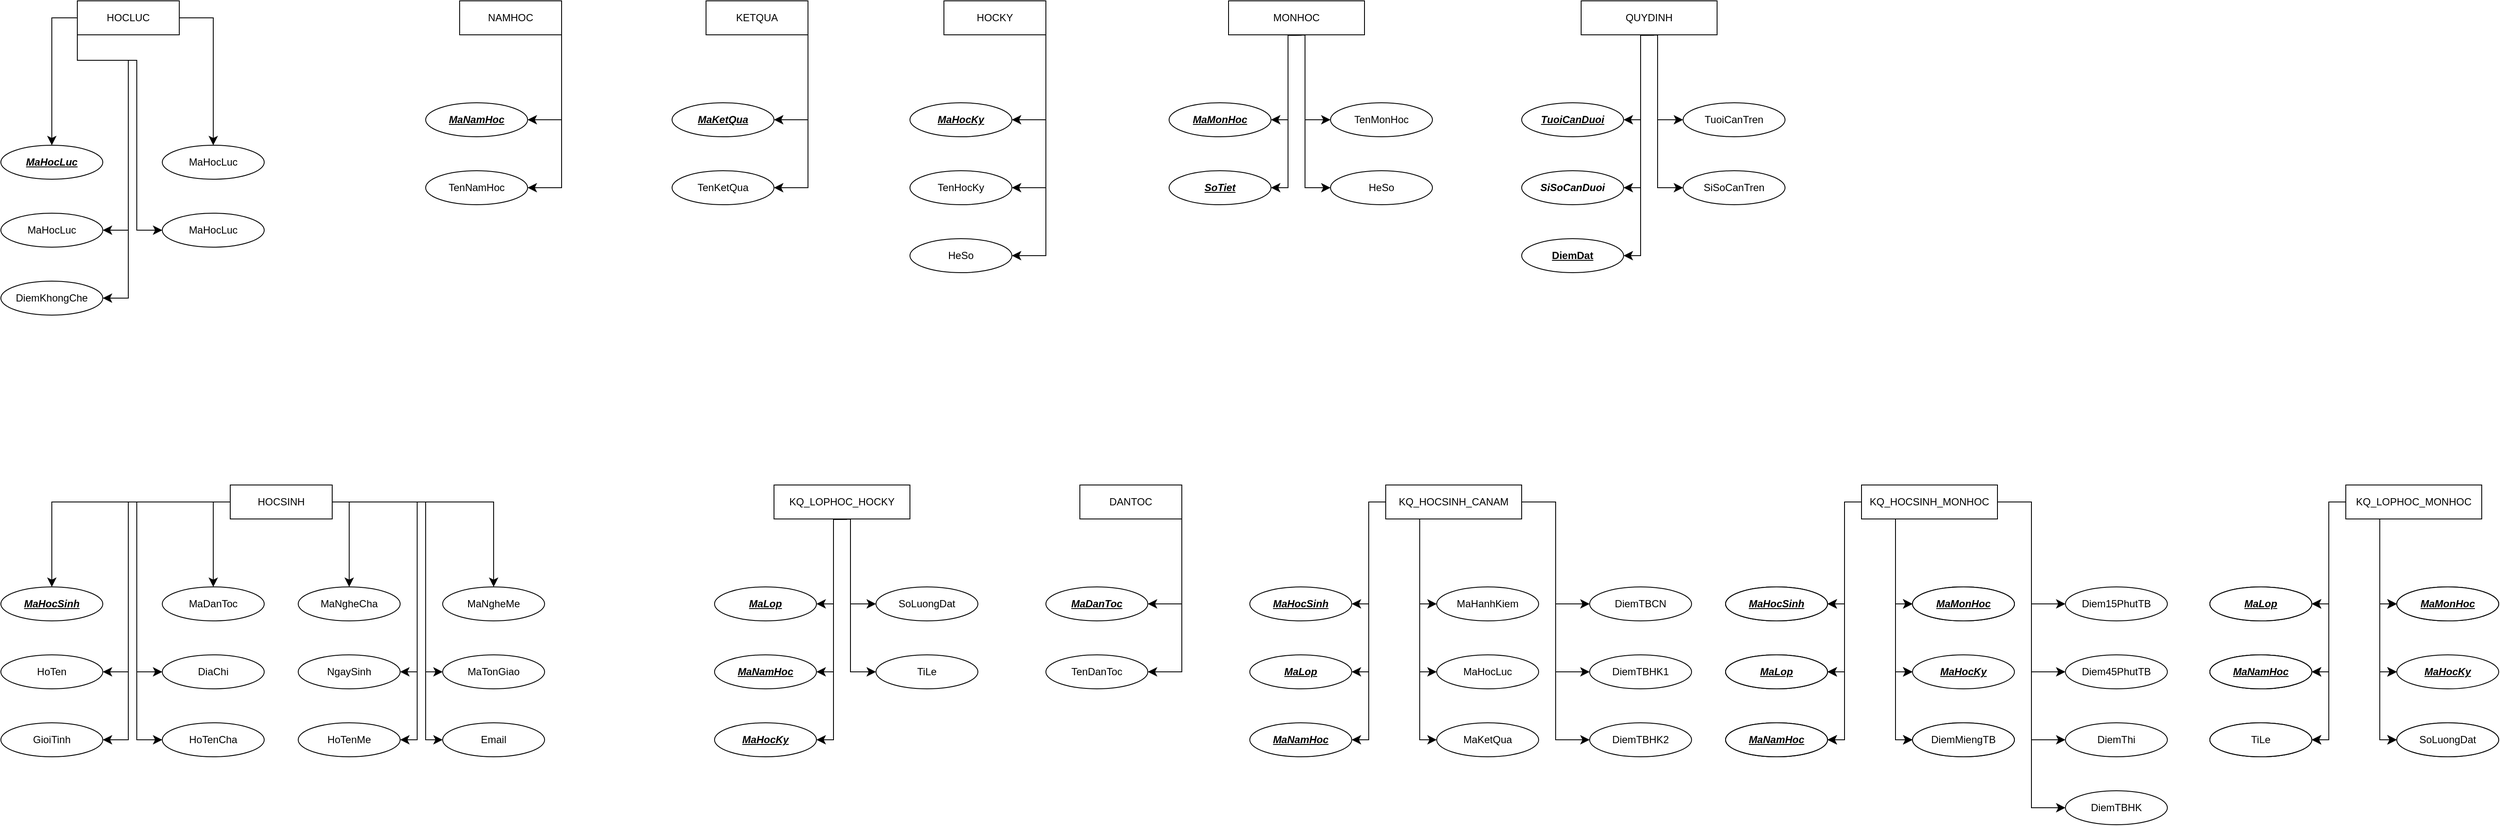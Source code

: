 <mxfile>
    <diagram id="qn-IENBSOCaLbvW9I9Vj" name="ERD">
        <mxGraphModel dx="769" dy="475" grid="1" gridSize="10" guides="1" tooltips="1" connect="1" arrows="1" fold="1" page="1" pageScale="1" pageWidth="850" pageHeight="1100" math="0" shadow="0">
            <root>
                <mxCell id="0"/>
                <mxCell id="1" parent="0"/>
                <mxCell id="2" value="KQ_HOCSINH_CANAM" style="rounded=0;whiteSpace=wrap;html=1;" parent="1" vertex="1">
                    <mxGeometry x="1640" y="600" width="160" height="40" as="geometry"/>
                </mxCell>
                <mxCell id="3" value="KQ_LOPHOC_HOCKY" style="rounded=0;whiteSpace=wrap;html=1;" parent="1" vertex="1">
                    <mxGeometry x="920" y="600" width="160" height="40" as="geometry"/>
                </mxCell>
                <mxCell id="6" value="DANTOC" style="rounded=0;whiteSpace=wrap;html=1;" parent="1" vertex="1">
                    <mxGeometry x="1280" y="600" width="120" height="40" as="geometry"/>
                </mxCell>
                <mxCell id="7" value="HOCSINH" style="rounded=0;whiteSpace=wrap;html=1;" parent="1" vertex="1">
                    <mxGeometry x="280" y="600" width="120" height="40" as="geometry"/>
                </mxCell>
                <mxCell id="8" value="MaHocSinh" style="ellipse;whiteSpace=wrap;html=1;fontStyle=7" parent="1" vertex="1">
                    <mxGeometry x="10" y="720" width="120" height="40" as="geometry"/>
                </mxCell>
                <mxCell id="10" value="HoTen" style="ellipse;whiteSpace=wrap;html=1;" parent="1" vertex="1">
                    <mxGeometry x="10" y="800" width="120" height="40" as="geometry"/>
                </mxCell>
                <mxCell id="11" value="GioiTinh" style="ellipse;whiteSpace=wrap;html=1;" parent="1" vertex="1">
                    <mxGeometry x="10" y="880" width="120" height="40" as="geometry"/>
                </mxCell>
                <mxCell id="12" value="NgaySinh" style="ellipse;whiteSpace=wrap;html=1;" parent="1" vertex="1">
                    <mxGeometry x="360" y="800" width="120" height="40" as="geometry"/>
                </mxCell>
                <mxCell id="13" value="DiaChi" style="ellipse;whiteSpace=wrap;html=1;" parent="1" vertex="1">
                    <mxGeometry x="200" y="800" width="120" height="40" as="geometry"/>
                </mxCell>
                <mxCell id="14" value="HoTenCha" style="ellipse;whiteSpace=wrap;html=1;" parent="1" vertex="1">
                    <mxGeometry x="200" y="880" width="120" height="40" as="geometry"/>
                </mxCell>
                <mxCell id="15" value="HoTenMe" style="ellipse;whiteSpace=wrap;html=1;" parent="1" vertex="1">
                    <mxGeometry x="360" y="880" width="120" height="40" as="geometry"/>
                </mxCell>
                <mxCell id="16" value="MaNgheMe" style="ellipse;whiteSpace=wrap;html=1;" parent="1" vertex="1">
                    <mxGeometry x="530" y="720" width="120" height="40" as="geometry"/>
                </mxCell>
                <mxCell id="17" value="MaNgheCha" style="ellipse;whiteSpace=wrap;html=1;" parent="1" vertex="1">
                    <mxGeometry x="360" y="720" width="120" height="40" as="geometry"/>
                </mxCell>
                <mxCell id="18" value="MaDanToc" style="ellipse;whiteSpace=wrap;html=1;" parent="1" vertex="1">
                    <mxGeometry x="200" y="720" width="120" height="40" as="geometry"/>
                </mxCell>
                <mxCell id="19" value="Email" style="ellipse;whiteSpace=wrap;html=1;" parent="1" vertex="1">
                    <mxGeometry x="530" y="880" width="120" height="40" as="geometry"/>
                </mxCell>
                <mxCell id="20" value="MaTonGiao" style="ellipse;whiteSpace=wrap;html=1;" parent="1" vertex="1">
                    <mxGeometry x="530" y="800" width="120" height="40" as="geometry"/>
                </mxCell>
                <mxCell id="26" value="" style="edgeStyle=segmentEdgeStyle;endArrow=classic;html=1;curved=0;rounded=0;endSize=8;startSize=8;entryX=0.5;entryY=0;entryDx=0;entryDy=0;exitX=0;exitY=0.5;exitDx=0;exitDy=0;" parent="1" source="7" target="18" edge="1">
                    <mxGeometry width="50" height="50" relative="1" as="geometry">
                        <mxPoint x="520" y="720" as="sourcePoint"/>
                        <mxPoint x="360" y="660" as="targetPoint"/>
                    </mxGeometry>
                </mxCell>
                <mxCell id="27" value="" style="edgeStyle=segmentEdgeStyle;endArrow=classic;html=1;curved=0;rounded=0;endSize=8;startSize=8;entryX=0.5;entryY=0;entryDx=0;entryDy=0;exitX=1;exitY=0.5;exitDx=0;exitDy=0;" parent="1" source="7" target="17" edge="1">
                    <mxGeometry width="50" height="50" relative="1" as="geometry">
                        <mxPoint x="290" y="630" as="sourcePoint"/>
                        <mxPoint x="270" y="730" as="targetPoint"/>
                    </mxGeometry>
                </mxCell>
                <mxCell id="28" value="" style="edgeStyle=segmentEdgeStyle;endArrow=classic;html=1;curved=0;rounded=0;endSize=8;startSize=8;entryX=0.5;entryY=0;entryDx=0;entryDy=0;exitX=1;exitY=0.5;exitDx=0;exitDy=0;" parent="1" source="7" target="16" edge="1">
                    <mxGeometry width="50" height="50" relative="1" as="geometry">
                        <mxPoint x="410" y="630" as="sourcePoint"/>
                        <mxPoint x="430" y="730" as="targetPoint"/>
                    </mxGeometry>
                </mxCell>
                <mxCell id="29" value="" style="edgeStyle=segmentEdgeStyle;endArrow=classic;html=1;curved=0;rounded=0;endSize=8;startSize=8;exitX=0;exitY=0.5;exitDx=0;exitDy=0;" parent="1" source="7" target="8" edge="1">
                    <mxGeometry width="50" height="50" relative="1" as="geometry">
                        <mxPoint x="290" y="630" as="sourcePoint"/>
                        <mxPoint x="270" y="730" as="targetPoint"/>
                    </mxGeometry>
                </mxCell>
                <mxCell id="30" value="" style="edgeStyle=segmentEdgeStyle;endArrow=classic;html=1;curved=0;rounded=0;endSize=8;startSize=8;exitX=0;exitY=0.5;exitDx=0;exitDy=0;entryX=0;entryY=0.5;entryDx=0;entryDy=0;" parent="1" source="7" target="13" edge="1">
                    <mxGeometry width="50" height="50" relative="1" as="geometry">
                        <mxPoint x="290" y="630" as="sourcePoint"/>
                        <mxPoint x="110" y="730" as="targetPoint"/>
                        <Array as="points">
                            <mxPoint x="170" y="620"/>
                            <mxPoint x="170" y="820"/>
                        </Array>
                    </mxGeometry>
                </mxCell>
                <mxCell id="32" value="" style="edgeStyle=segmentEdgeStyle;endArrow=classic;html=1;curved=0;rounded=0;endSize=8;startSize=8;exitX=0;exitY=0.5;exitDx=0;exitDy=0;entryX=0;entryY=0.5;entryDx=0;entryDy=0;" parent="1" source="7" target="14" edge="1">
                    <mxGeometry width="50" height="50" relative="1" as="geometry">
                        <mxPoint x="259.92" y="600" as="sourcePoint"/>
                        <mxPoint x="179.92" y="800" as="targetPoint"/>
                        <Array as="points">
                            <mxPoint x="170" y="620"/>
                            <mxPoint x="170" y="900"/>
                        </Array>
                    </mxGeometry>
                </mxCell>
                <mxCell id="33" value="" style="edgeStyle=segmentEdgeStyle;endArrow=classic;html=1;curved=0;rounded=0;endSize=8;startSize=8;exitX=0;exitY=0.5;exitDx=0;exitDy=0;entryX=1;entryY=0.5;entryDx=0;entryDy=0;" parent="1" source="7" target="11" edge="1">
                    <mxGeometry width="50" height="50" relative="1" as="geometry">
                        <mxPoint x="290" y="620" as="sourcePoint"/>
                        <mxPoint x="220" y="910" as="targetPoint"/>
                        <Array as="points">
                            <mxPoint x="160" y="620"/>
                            <mxPoint x="160" y="900"/>
                        </Array>
                    </mxGeometry>
                </mxCell>
                <mxCell id="34" value="" style="edgeStyle=segmentEdgeStyle;endArrow=classic;html=1;curved=0;rounded=0;endSize=8;startSize=8;entryX=1;entryY=0.5;entryDx=0;entryDy=0;exitX=0;exitY=0.5;exitDx=0;exitDy=0;" parent="1" source="7" target="10" edge="1">
                    <mxGeometry width="50" height="50" relative="1" as="geometry">
                        <mxPoint x="290" y="620" as="sourcePoint"/>
                        <mxPoint x="140" y="910" as="targetPoint"/>
                        <Array as="points">
                            <mxPoint x="160" y="620"/>
                            <mxPoint x="160" y="820"/>
                        </Array>
                    </mxGeometry>
                </mxCell>
                <mxCell id="35" value="" style="edgeStyle=segmentEdgeStyle;endArrow=classic;html=1;curved=0;rounded=0;endSize=8;startSize=8;entryX=1;entryY=0.5;entryDx=0;entryDy=0;exitX=1;exitY=0.5;exitDx=0;exitDy=0;" parent="1" source="7" target="12" edge="1">
                    <mxGeometry width="50" height="50" relative="1" as="geometry">
                        <mxPoint x="410" y="630" as="sourcePoint"/>
                        <mxPoint x="430" y="730" as="targetPoint"/>
                        <Array as="points">
                            <mxPoint x="500" y="620"/>
                            <mxPoint x="500" y="820"/>
                        </Array>
                    </mxGeometry>
                </mxCell>
                <mxCell id="37" value="" style="edgeStyle=segmentEdgeStyle;endArrow=classic;html=1;curved=0;rounded=0;endSize=8;startSize=8;entryX=1;entryY=0.5;entryDx=0;entryDy=0;exitX=1;exitY=0.5;exitDx=0;exitDy=0;" parent="1" source="7" target="15" edge="1">
                    <mxGeometry width="50" height="50" relative="1" as="geometry">
                        <mxPoint x="410" y="630" as="sourcePoint"/>
                        <mxPoint x="490.0" y="750" as="targetPoint"/>
                        <Array as="points">
                            <mxPoint x="500" y="620"/>
                            <mxPoint x="500" y="900"/>
                        </Array>
                    </mxGeometry>
                </mxCell>
                <mxCell id="39" value="" style="edgeStyle=segmentEdgeStyle;endArrow=classic;html=1;curved=0;rounded=0;endSize=8;startSize=8;entryX=0;entryY=0.5;entryDx=0;entryDy=0;exitX=1;exitY=0.5;exitDx=0;exitDy=0;" parent="1" source="7" target="19" edge="1">
                    <mxGeometry width="50" height="50" relative="1" as="geometry">
                        <mxPoint x="410" y="630" as="sourcePoint"/>
                        <mxPoint x="490.0" y="910" as="targetPoint"/>
                        <Array as="points">
                            <mxPoint x="510" y="620"/>
                            <mxPoint x="510" y="900"/>
                        </Array>
                    </mxGeometry>
                </mxCell>
                <mxCell id="40" value="" style="edgeStyle=segmentEdgeStyle;endArrow=classic;html=1;curved=0;rounded=0;endSize=8;startSize=8;entryX=0;entryY=0.5;entryDx=0;entryDy=0;exitX=1;exitY=0.5;exitDx=0;exitDy=0;" parent="1" source="7" target="20" edge="1">
                    <mxGeometry width="50" height="50" relative="1" as="geometry">
                        <mxPoint x="410" y="630" as="sourcePoint"/>
                        <mxPoint x="540.0" y="910" as="targetPoint"/>
                        <Array as="points">
                            <mxPoint x="510" y="620"/>
                            <mxPoint x="510" y="820"/>
                        </Array>
                    </mxGeometry>
                </mxCell>
                <mxCell id="42" value="MaLop" style="ellipse;whiteSpace=wrap;html=1;fontStyle=7" parent="1" vertex="1">
                    <mxGeometry x="850" y="720" width="120" height="40" as="geometry"/>
                </mxCell>
                <mxCell id="43" value="MaNamHoc" style="ellipse;whiteSpace=wrap;html=1;fontStyle=7" parent="1" vertex="1">
                    <mxGeometry x="850" y="800" width="120" height="40" as="geometry"/>
                </mxCell>
                <mxCell id="44" value="MaHocKy" style="ellipse;whiteSpace=wrap;html=1;fontStyle=7" parent="1" vertex="1">
                    <mxGeometry x="850" y="880" width="120" height="40" as="geometry"/>
                </mxCell>
                <mxCell id="45" value="SoLuongDat" style="ellipse;whiteSpace=wrap;html=1;" parent="1" vertex="1">
                    <mxGeometry x="1040" y="720" width="120" height="40" as="geometry"/>
                </mxCell>
                <mxCell id="46" value="TiLe" style="ellipse;whiteSpace=wrap;html=1;" parent="1" vertex="1">
                    <mxGeometry x="1040" y="800" width="120" height="40" as="geometry"/>
                </mxCell>
                <mxCell id="47" value="" style="edgeStyle=segmentEdgeStyle;endArrow=classic;html=1;curved=0;rounded=0;endSize=8;startSize=8;exitX=0.534;exitY=1.003;exitDx=0;exitDy=0;entryX=0;entryY=0.5;entryDx=0;entryDy=0;exitPerimeter=0;" parent="1" source="3" target="45" edge="1">
                    <mxGeometry width="50" height="50" relative="1" as="geometry">
                        <mxPoint x="840.0" y="710" as="sourcePoint"/>
                        <mxPoint x="1035" y="750" as="targetPoint"/>
                        <Array as="points">
                            <mxPoint x="1010" y="640"/>
                            <mxPoint x="1010" y="740"/>
                        </Array>
                    </mxGeometry>
                </mxCell>
                <mxCell id="48" value="" style="edgeStyle=segmentEdgeStyle;endArrow=classic;html=1;curved=0;rounded=0;endSize=8;startSize=8;exitX=0.533;exitY=1.008;exitDx=0;exitDy=0;entryX=1;entryY=0.5;entryDx=0;entryDy=0;exitPerimeter=0;" parent="1" source="3" target="42" edge="1">
                    <mxGeometry width="50" height="50" relative="1" as="geometry">
                        <mxPoint x="1005" y="650" as="sourcePoint"/>
                        <mxPoint x="1050.0" y="750" as="targetPoint"/>
                        <Array as="points">
                            <mxPoint x="990" y="640"/>
                            <mxPoint x="990" y="740"/>
                        </Array>
                    </mxGeometry>
                </mxCell>
                <mxCell id="49" value="" style="edgeStyle=segmentEdgeStyle;endArrow=classic;html=1;curved=0;rounded=0;endSize=8;startSize=8;exitX=0.538;exitY=1.014;exitDx=0;exitDy=0;entryX=1;entryY=0.5;entryDx=0;entryDy=0;exitPerimeter=0;" parent="1" source="3" target="43" edge="1">
                    <mxGeometry width="50" height="50" relative="1" as="geometry">
                        <mxPoint x="1009.95" y="650.32" as="sourcePoint"/>
                        <mxPoint x="980" y="750" as="targetPoint"/>
                        <Array as="points">
                            <mxPoint x="990" y="641"/>
                            <mxPoint x="990" y="820"/>
                        </Array>
                    </mxGeometry>
                </mxCell>
                <mxCell id="50" value="" style="edgeStyle=segmentEdgeStyle;endArrow=classic;html=1;curved=0;rounded=0;endSize=8;startSize=8;exitX=0.538;exitY=1.006;exitDx=0;exitDy=0;entryX=0;entryY=0.5;entryDx=0;entryDy=0;exitPerimeter=0;" parent="1" source="3" target="46" edge="1">
                    <mxGeometry width="50" height="50" relative="1" as="geometry">
                        <mxPoint x="1010.7" y="650.56" as="sourcePoint"/>
                        <mxPoint x="980" y="830" as="targetPoint"/>
                        <Array as="points">
                            <mxPoint x="1010" y="640"/>
                            <mxPoint x="1010" y="820"/>
                        </Array>
                    </mxGeometry>
                </mxCell>
                <mxCell id="51" value="" style="edgeStyle=segmentEdgeStyle;endArrow=classic;html=1;curved=0;rounded=0;endSize=8;startSize=8;entryX=1;entryY=0.5;entryDx=0;entryDy=0;" parent="1" target="44" edge="1">
                    <mxGeometry width="50" height="50" relative="1" as="geometry">
                        <mxPoint x="990" y="650" as="sourcePoint"/>
                        <mxPoint x="980" y="830" as="targetPoint"/>
                        <Array as="points">
                            <mxPoint x="990" y="651"/>
                            <mxPoint x="990" y="900"/>
                        </Array>
                    </mxGeometry>
                </mxCell>
                <mxCell id="ozZKKgz56phCd97yd1cv-52" value="MaDanToc" style="ellipse;whiteSpace=wrap;html=1;fontStyle=7" parent="1" vertex="1">
                    <mxGeometry x="1240" y="720" width="120" height="40" as="geometry"/>
                </mxCell>
                <mxCell id="ozZKKgz56phCd97yd1cv-53" value="TenDanToc" style="ellipse;whiteSpace=wrap;html=1;" parent="1" vertex="1">
                    <mxGeometry x="1240" y="800" width="120" height="40" as="geometry"/>
                </mxCell>
                <mxCell id="ozZKKgz56phCd97yd1cv-54" value="" style="edgeStyle=segmentEdgeStyle;endArrow=classic;html=1;curved=0;rounded=0;endSize=8;startSize=8;exitX=1;exitY=1;exitDx=0;exitDy=0;entryX=1;entryY=0.5;entryDx=0;entryDy=0;" parent="1" source="6" target="ozZKKgz56phCd97yd1cv-53" edge="1">
                    <mxGeometry width="50" height="50" relative="1" as="geometry">
                        <mxPoint x="1450.0" y="700.24" as="sourcePoint"/>
                        <mxPoint x="1489.3" y="880" as="targetPoint"/>
                        <Array as="points">
                            <mxPoint x="1400" y="820"/>
                        </Array>
                    </mxGeometry>
                </mxCell>
                <mxCell id="ozZKKgz56phCd97yd1cv-55" value="" style="edgeStyle=segmentEdgeStyle;endArrow=classic;html=1;curved=0;rounded=0;endSize=8;startSize=8;exitX=1;exitY=1;exitDx=0;exitDy=0;entryX=1;entryY=0.5;entryDx=0;entryDy=0;" parent="1" source="6" target="ozZKKgz56phCd97yd1cv-52" edge="1">
                    <mxGeometry width="50" height="50" relative="1" as="geometry">
                        <mxPoint x="1410" y="560.0" as="sourcePoint"/>
                        <mxPoint x="1370" y="740" as="targetPoint"/>
                        <Array as="points">
                            <mxPoint x="1400" y="740"/>
                        </Array>
                    </mxGeometry>
                </mxCell>
                <mxCell id="ozZKKgz56phCd97yd1cv-59" value="MaHocSinh" style="ellipse;whiteSpace=wrap;html=1;fontStyle=7" parent="1" vertex="1">
                    <mxGeometry x="1480" y="720" width="120" height="40" as="geometry"/>
                </mxCell>
                <mxCell id="ozZKKgz56phCd97yd1cv-60" value="MaLop" style="ellipse;whiteSpace=wrap;html=1;fontStyle=7" parent="1" vertex="1">
                    <mxGeometry x="1480" y="800" width="120" height="40" as="geometry"/>
                </mxCell>
                <mxCell id="ozZKKgz56phCd97yd1cv-61" value="MaNamHoc" style="ellipse;whiteSpace=wrap;html=1;fontStyle=7" parent="1" vertex="1">
                    <mxGeometry x="1480" y="880" width="120" height="40" as="geometry"/>
                </mxCell>
                <mxCell id="ozZKKgz56phCd97yd1cv-62" value="MaHocLuc" style="ellipse;whiteSpace=wrap;html=1;" parent="1" vertex="1">
                    <mxGeometry x="1700" y="800" width="120" height="40" as="geometry"/>
                </mxCell>
                <mxCell id="ozZKKgz56phCd97yd1cv-63" value="MaHanhKiem" style="ellipse;whiteSpace=wrap;html=1;" parent="1" vertex="1">
                    <mxGeometry x="1700" y="720" width="120" height="40" as="geometry"/>
                </mxCell>
                <mxCell id="ozZKKgz56phCd97yd1cv-64" value="MaKetQua" style="ellipse;whiteSpace=wrap;html=1;" parent="1" vertex="1">
                    <mxGeometry x="1700" y="880" width="120" height="40" as="geometry"/>
                </mxCell>
                <mxCell id="ozZKKgz56phCd97yd1cv-65" value="DiemTBHK1" style="ellipse;whiteSpace=wrap;html=1;" parent="1" vertex="1">
                    <mxGeometry x="1880" y="800" width="120" height="40" as="geometry"/>
                </mxCell>
                <mxCell id="ozZKKgz56phCd97yd1cv-66" value="DiemTBHK2" style="ellipse;whiteSpace=wrap;html=1;" parent="1" vertex="1">
                    <mxGeometry x="1880" y="880" width="120" height="40" as="geometry"/>
                </mxCell>
                <mxCell id="ozZKKgz56phCd97yd1cv-67" value="DiemTBCN" style="ellipse;whiteSpace=wrap;html=1;" parent="1" vertex="1">
                    <mxGeometry x="1880" y="720" width="120" height="40" as="geometry"/>
                </mxCell>
                <mxCell id="ozZKKgz56phCd97yd1cv-69" value="" style="edgeStyle=segmentEdgeStyle;endArrow=classic;html=1;curved=0;rounded=0;endSize=8;startSize=8;exitX=0;exitY=0.5;exitDx=0;exitDy=0;entryX=1;entryY=0.5;entryDx=0;entryDy=0;" parent="1" source="2" target="ozZKKgz56phCd97yd1cv-59" edge="1">
                    <mxGeometry width="50" height="50" relative="1" as="geometry">
                        <mxPoint x="1510" y="870" as="sourcePoint"/>
                        <mxPoint x="1560" y="820" as="targetPoint"/>
                        <Array as="points">
                            <mxPoint x="1620" y="620"/>
                            <mxPoint x="1620" y="740"/>
                        </Array>
                    </mxGeometry>
                </mxCell>
                <mxCell id="ozZKKgz56phCd97yd1cv-70" value="" style="edgeStyle=segmentEdgeStyle;endArrow=classic;html=1;curved=0;rounded=0;endSize=8;startSize=8;exitX=0;exitY=0.5;exitDx=0;exitDy=0;entryX=1;entryY=0.5;entryDx=0;entryDy=0;" parent="1" source="2" target="ozZKKgz56phCd97yd1cv-60" edge="1">
                    <mxGeometry width="50" height="50" relative="1" as="geometry">
                        <mxPoint x="1650" y="630" as="sourcePoint"/>
                        <mxPoint x="1610.0" y="750" as="targetPoint"/>
                        <Array as="points">
                            <mxPoint x="1620" y="620"/>
                            <mxPoint x="1620" y="820"/>
                        </Array>
                    </mxGeometry>
                </mxCell>
                <mxCell id="ozZKKgz56phCd97yd1cv-71" value="" style="edgeStyle=segmentEdgeStyle;endArrow=classic;html=1;curved=0;rounded=0;endSize=8;startSize=8;entryX=1;entryY=0.5;entryDx=0;entryDy=0;" parent="1" target="ozZKKgz56phCd97yd1cv-61" edge="1">
                    <mxGeometry width="50" height="50" relative="1" as="geometry">
                        <mxPoint x="1640" y="620" as="sourcePoint"/>
                        <mxPoint x="1610" y="900" as="targetPoint"/>
                        <Array as="points">
                            <mxPoint x="1620" y="620"/>
                            <mxPoint x="1620" y="900"/>
                        </Array>
                    </mxGeometry>
                </mxCell>
                <mxCell id="ozZKKgz56phCd97yd1cv-72" value="" style="edgeStyle=segmentEdgeStyle;endArrow=classic;html=1;curved=0;rounded=0;endSize=8;startSize=8;entryX=0;entryY=0.5;entryDx=0;entryDy=0;" parent="1" target="ozZKKgz56phCd97yd1cv-63" edge="1">
                    <mxGeometry width="50" height="50" relative="1" as="geometry">
                        <mxPoint x="1680" y="640" as="sourcePoint"/>
                        <mxPoint x="1720" y="730" as="targetPoint"/>
                        <Array as="points">
                            <mxPoint x="1680" y="740"/>
                        </Array>
                    </mxGeometry>
                </mxCell>
                <mxCell id="ozZKKgz56phCd97yd1cv-73" value="" style="edgeStyle=segmentEdgeStyle;endArrow=classic;html=1;curved=0;rounded=0;endSize=8;startSize=8;entryX=0;entryY=0.5;entryDx=0;entryDy=0;exitX=0.25;exitY=1;exitDx=0;exitDy=0;" parent="1" source="2" target="ozZKKgz56phCd97yd1cv-62" edge="1">
                    <mxGeometry width="50" height="50" relative="1" as="geometry">
                        <mxPoint x="1670" y="640" as="sourcePoint"/>
                        <mxPoint x="1710" y="750" as="targetPoint"/>
                        <Array as="points">
                            <mxPoint x="1680" y="820"/>
                        </Array>
                    </mxGeometry>
                </mxCell>
                <mxCell id="ozZKKgz56phCd97yd1cv-74" value="" style="edgeStyle=segmentEdgeStyle;endArrow=classic;html=1;curved=0;rounded=0;endSize=8;startSize=8;entryX=0;entryY=0.5;entryDx=0;entryDy=0;exitX=0.25;exitY=1;exitDx=0;exitDy=0;" parent="1" source="2" target="ozZKKgz56phCd97yd1cv-64" edge="1">
                    <mxGeometry width="50" height="50" relative="1" as="geometry">
                        <mxPoint x="1670" y="640" as="sourcePoint"/>
                        <mxPoint x="1710" y="830" as="targetPoint"/>
                        <Array as="points">
                            <mxPoint x="1680" y="900"/>
                        </Array>
                    </mxGeometry>
                </mxCell>
                <mxCell id="ozZKKgz56phCd97yd1cv-75" value="" style="edgeStyle=segmentEdgeStyle;endArrow=classic;html=1;curved=0;rounded=0;endSize=8;startSize=8;entryX=0;entryY=0.5;entryDx=0;entryDy=0;exitX=1;exitY=0.5;exitDx=0;exitDy=0;" parent="1" source="2" target="ozZKKgz56phCd97yd1cv-67" edge="1">
                    <mxGeometry width="50" height="50" relative="1" as="geometry">
                        <mxPoint x="1690" y="650" as="sourcePoint"/>
                        <mxPoint x="1710" y="910" as="targetPoint"/>
                        <Array as="points">
                            <mxPoint x="1840" y="620"/>
                            <mxPoint x="1840" y="740"/>
                        </Array>
                    </mxGeometry>
                </mxCell>
                <mxCell id="ozZKKgz56phCd97yd1cv-76" value="" style="edgeStyle=segmentEdgeStyle;endArrow=classic;html=1;curved=0;rounded=0;endSize=8;startSize=8;entryX=0;entryY=0.5;entryDx=0;entryDy=0;exitX=1;exitY=0.5;exitDx=0;exitDy=0;" parent="1" source="2" target="ozZKKgz56phCd97yd1cv-65" edge="1">
                    <mxGeometry width="50" height="50" relative="1" as="geometry">
                        <mxPoint x="1810" y="630" as="sourcePoint"/>
                        <mxPoint x="1890" y="750" as="targetPoint"/>
                        <Array as="points">
                            <mxPoint x="1840" y="620"/>
                            <mxPoint x="1840" y="820"/>
                        </Array>
                    </mxGeometry>
                </mxCell>
                <mxCell id="ozZKKgz56phCd97yd1cv-77" value="" style="edgeStyle=segmentEdgeStyle;endArrow=classic;html=1;curved=0;rounded=0;endSize=8;startSize=8;entryX=0;entryY=0.5;entryDx=0;entryDy=0;exitX=1;exitY=0.5;exitDx=0;exitDy=0;" parent="1" source="2" target="ozZKKgz56phCd97yd1cv-66" edge="1">
                    <mxGeometry width="50" height="50" relative="1" as="geometry">
                        <mxPoint x="1800" y="710" as="sourcePoint"/>
                        <mxPoint x="1880" y="910" as="targetPoint"/>
                        <Array as="points">
                            <mxPoint x="1840" y="620"/>
                            <mxPoint x="1840" y="900"/>
                        </Array>
                    </mxGeometry>
                </mxCell>
                <mxCell id="ozZKKgz56phCd97yd1cv-96" value="KQ_HOCSINH_MONHOC" style="rounded=0;whiteSpace=wrap;html=1;" parent="1" vertex="1">
                    <mxGeometry x="2200" y="600" width="160" height="40" as="geometry"/>
                </mxCell>
                <mxCell id="ozZKKgz56phCd97yd1cv-97" value="MaHocSinh" style="ellipse;whiteSpace=wrap;html=1;" parent="1" vertex="1">
                    <mxGeometry x="2040" y="720" width="120" height="40" as="geometry"/>
                </mxCell>
                <mxCell id="ozZKKgz56phCd97yd1cv-98" value="MaLop" style="ellipse;whiteSpace=wrap;html=1;" parent="1" vertex="1">
                    <mxGeometry x="2040" y="800" width="120" height="40" as="geometry"/>
                </mxCell>
                <mxCell id="ozZKKgz56phCd97yd1cv-99" value="MaNamHoc" style="ellipse;whiteSpace=wrap;html=1;" parent="1" vertex="1">
                    <mxGeometry x="2040" y="880" width="120" height="40" as="geometry"/>
                </mxCell>
                <mxCell id="ozZKKgz56phCd97yd1cv-100" value="MaHocKy" style="ellipse;whiteSpace=wrap;html=1;fontStyle=7" parent="1" vertex="1">
                    <mxGeometry x="2260" y="800" width="120" height="40" as="geometry"/>
                </mxCell>
                <mxCell id="ozZKKgz56phCd97yd1cv-101" value="MaMonHoc" style="ellipse;whiteSpace=wrap;html=1;" parent="1" vertex="1">
                    <mxGeometry x="2260" y="720" width="120" height="40" as="geometry"/>
                </mxCell>
                <mxCell id="ozZKKgz56phCd97yd1cv-102" value="DiemMiengTB" style="ellipse;whiteSpace=wrap;html=1;" parent="1" vertex="1">
                    <mxGeometry x="2260" y="880" width="120" height="40" as="geometry"/>
                </mxCell>
                <mxCell id="ozZKKgz56phCd97yd1cv-103" value="Diem45PhutTB" style="ellipse;whiteSpace=wrap;html=1;" parent="1" vertex="1">
                    <mxGeometry x="2440" y="800" width="120" height="40" as="geometry"/>
                </mxCell>
                <mxCell id="ozZKKgz56phCd97yd1cv-104" value="DiemThi" style="ellipse;whiteSpace=wrap;html=1;" parent="1" vertex="1">
                    <mxGeometry x="2440" y="880" width="120" height="40" as="geometry"/>
                </mxCell>
                <mxCell id="ozZKKgz56phCd97yd1cv-105" value="Diem15PhutTB" style="ellipse;whiteSpace=wrap;html=1;" parent="1" vertex="1">
                    <mxGeometry x="2440" y="720" width="120" height="40" as="geometry"/>
                </mxCell>
                <mxCell id="ozZKKgz56phCd97yd1cv-106" value="" style="edgeStyle=segmentEdgeStyle;endArrow=classic;html=1;curved=0;rounded=0;endSize=8;startSize=8;exitX=0;exitY=0.5;exitDx=0;exitDy=0;entryX=1;entryY=0.5;entryDx=0;entryDy=0;" parent="1" source="ozZKKgz56phCd97yd1cv-96" target="ozZKKgz56phCd97yd1cv-97" edge="1">
                    <mxGeometry width="50" height="50" relative="1" as="geometry">
                        <mxPoint x="2070" y="870" as="sourcePoint"/>
                        <mxPoint x="2120" y="820" as="targetPoint"/>
                        <Array as="points">
                            <mxPoint x="2180" y="620"/>
                            <mxPoint x="2180" y="740"/>
                        </Array>
                    </mxGeometry>
                </mxCell>
                <mxCell id="ozZKKgz56phCd97yd1cv-107" value="" style="edgeStyle=segmentEdgeStyle;endArrow=classic;html=1;curved=0;rounded=0;endSize=8;startSize=8;exitX=0;exitY=0.5;exitDx=0;exitDy=0;entryX=1;entryY=0.5;entryDx=0;entryDy=0;" parent="1" source="ozZKKgz56phCd97yd1cv-96" target="ozZKKgz56phCd97yd1cv-98" edge="1">
                    <mxGeometry width="50" height="50" relative="1" as="geometry">
                        <mxPoint x="2210" y="630" as="sourcePoint"/>
                        <mxPoint x="2170.0" y="750" as="targetPoint"/>
                        <Array as="points">
                            <mxPoint x="2180" y="620"/>
                            <mxPoint x="2180" y="820"/>
                        </Array>
                    </mxGeometry>
                </mxCell>
                <mxCell id="ozZKKgz56phCd97yd1cv-108" value="" style="edgeStyle=segmentEdgeStyle;endArrow=classic;html=1;curved=0;rounded=0;endSize=8;startSize=8;entryX=1;entryY=0.5;entryDx=0;entryDy=0;" parent="1" target="ozZKKgz56phCd97yd1cv-99" edge="1">
                    <mxGeometry width="50" height="50" relative="1" as="geometry">
                        <mxPoint x="2200" y="620" as="sourcePoint"/>
                        <mxPoint x="2170" y="900" as="targetPoint"/>
                        <Array as="points">
                            <mxPoint x="2180" y="620"/>
                            <mxPoint x="2180" y="900"/>
                        </Array>
                    </mxGeometry>
                </mxCell>
                <mxCell id="ozZKKgz56phCd97yd1cv-109" value="" style="edgeStyle=segmentEdgeStyle;endArrow=classic;html=1;curved=0;rounded=0;endSize=8;startSize=8;entryX=0;entryY=0.5;entryDx=0;entryDy=0;" parent="1" target="ozZKKgz56phCd97yd1cv-101" edge="1">
                    <mxGeometry width="50" height="50" relative="1" as="geometry">
                        <mxPoint x="2240" y="640" as="sourcePoint"/>
                        <mxPoint x="2280" y="730" as="targetPoint"/>
                        <Array as="points">
                            <mxPoint x="2240" y="740"/>
                        </Array>
                    </mxGeometry>
                </mxCell>
                <mxCell id="ozZKKgz56phCd97yd1cv-110" value="" style="edgeStyle=segmentEdgeStyle;endArrow=classic;html=1;curved=0;rounded=0;endSize=8;startSize=8;entryX=0;entryY=0.5;entryDx=0;entryDy=0;exitX=0.25;exitY=1;exitDx=0;exitDy=0;" parent="1" source="ozZKKgz56phCd97yd1cv-96" target="ozZKKgz56phCd97yd1cv-100" edge="1">
                    <mxGeometry width="50" height="50" relative="1" as="geometry">
                        <mxPoint x="2230" y="640" as="sourcePoint"/>
                        <mxPoint x="2270" y="750" as="targetPoint"/>
                        <Array as="points">
                            <mxPoint x="2240" y="820"/>
                        </Array>
                    </mxGeometry>
                </mxCell>
                <mxCell id="ozZKKgz56phCd97yd1cv-111" value="" style="edgeStyle=segmentEdgeStyle;endArrow=classic;html=1;curved=0;rounded=0;endSize=8;startSize=8;entryX=0;entryY=0.5;entryDx=0;entryDy=0;exitX=0.25;exitY=1;exitDx=0;exitDy=0;" parent="1" source="ozZKKgz56phCd97yd1cv-96" target="ozZKKgz56phCd97yd1cv-102" edge="1">
                    <mxGeometry width="50" height="50" relative="1" as="geometry">
                        <mxPoint x="2230" y="640" as="sourcePoint"/>
                        <mxPoint x="2270" y="830" as="targetPoint"/>
                        <Array as="points">
                            <mxPoint x="2240" y="900"/>
                        </Array>
                    </mxGeometry>
                </mxCell>
                <mxCell id="ozZKKgz56phCd97yd1cv-112" value="" style="edgeStyle=segmentEdgeStyle;endArrow=classic;html=1;curved=0;rounded=0;endSize=8;startSize=8;entryX=0;entryY=0.5;entryDx=0;entryDy=0;exitX=1;exitY=0.5;exitDx=0;exitDy=0;" parent="1" source="ozZKKgz56phCd97yd1cv-96" target="ozZKKgz56phCd97yd1cv-105" edge="1">
                    <mxGeometry width="50" height="50" relative="1" as="geometry">
                        <mxPoint x="2250" y="650" as="sourcePoint"/>
                        <mxPoint x="2270" y="910" as="targetPoint"/>
                        <Array as="points">
                            <mxPoint x="2400" y="620"/>
                            <mxPoint x="2400" y="740"/>
                        </Array>
                    </mxGeometry>
                </mxCell>
                <mxCell id="ozZKKgz56phCd97yd1cv-113" value="" style="edgeStyle=segmentEdgeStyle;endArrow=classic;html=1;curved=0;rounded=0;endSize=8;startSize=8;entryX=0;entryY=0.5;entryDx=0;entryDy=0;exitX=1;exitY=0.5;exitDx=0;exitDy=0;" parent="1" source="ozZKKgz56phCd97yd1cv-96" target="ozZKKgz56phCd97yd1cv-103" edge="1">
                    <mxGeometry width="50" height="50" relative="1" as="geometry">
                        <mxPoint x="2370" y="630" as="sourcePoint"/>
                        <mxPoint x="2450" y="750" as="targetPoint"/>
                        <Array as="points">
                            <mxPoint x="2400" y="620"/>
                            <mxPoint x="2400" y="820"/>
                        </Array>
                    </mxGeometry>
                </mxCell>
                <mxCell id="ozZKKgz56phCd97yd1cv-114" value="" style="edgeStyle=segmentEdgeStyle;endArrow=classic;html=1;curved=0;rounded=0;endSize=8;startSize=8;entryX=0;entryY=0.5;entryDx=0;entryDy=0;exitX=1;exitY=0.5;exitDx=0;exitDy=0;" parent="1" source="ozZKKgz56phCd97yd1cv-96" target="ozZKKgz56phCd97yd1cv-104" edge="1">
                    <mxGeometry width="50" height="50" relative="1" as="geometry">
                        <mxPoint x="2360" y="710" as="sourcePoint"/>
                        <mxPoint x="2440" y="910" as="targetPoint"/>
                        <Array as="points">
                            <mxPoint x="2400" y="620"/>
                            <mxPoint x="2400" y="900"/>
                        </Array>
                    </mxGeometry>
                </mxCell>
                <mxCell id="ozZKKgz56phCd97yd1cv-116" value="DiemTBHK" style="ellipse;whiteSpace=wrap;html=1;" parent="1" vertex="1">
                    <mxGeometry x="2440" y="960" width="120" height="40" as="geometry"/>
                </mxCell>
                <mxCell id="ozZKKgz56phCd97yd1cv-117" value="" style="edgeStyle=segmentEdgeStyle;endArrow=classic;html=1;curved=0;rounded=0;endSize=8;startSize=8;entryX=0;entryY=0.5;entryDx=0;entryDy=0;exitX=1;exitY=0.5;exitDx=0;exitDy=0;" parent="1" source="ozZKKgz56phCd97yd1cv-96" target="ozZKKgz56phCd97yd1cv-116" edge="1">
                    <mxGeometry width="50" height="50" relative="1" as="geometry">
                        <mxPoint x="2370" y="630" as="sourcePoint"/>
                        <mxPoint x="2450" y="910.0" as="targetPoint"/>
                        <Array as="points">
                            <mxPoint x="2400" y="620"/>
                            <mxPoint x="2400" y="980"/>
                        </Array>
                    </mxGeometry>
                </mxCell>
                <mxCell id="ozZKKgz56phCd97yd1cv-118" value="KQ_HOCSINH_MONHOC" style="rounded=0;whiteSpace=wrap;html=1;" parent="1" vertex="1">
                    <mxGeometry x="2200" y="600" width="160" height="40" as="geometry"/>
                </mxCell>
                <mxCell id="ozZKKgz56phCd97yd1cv-119" value="MaHocSinh" style="ellipse;whiteSpace=wrap;html=1;" parent="1" vertex="1">
                    <mxGeometry x="2040" y="720" width="120" height="40" as="geometry"/>
                </mxCell>
                <mxCell id="ozZKKgz56phCd97yd1cv-120" value="MaLop" style="ellipse;whiteSpace=wrap;html=1;" parent="1" vertex="1">
                    <mxGeometry x="2040" y="800" width="120" height="40" as="geometry"/>
                </mxCell>
                <mxCell id="ozZKKgz56phCd97yd1cv-121" value="MaNamHoc" style="ellipse;whiteSpace=wrap;html=1;" parent="1" vertex="1">
                    <mxGeometry x="2040" y="880" width="120" height="40" as="geometry"/>
                </mxCell>
                <mxCell id="ozZKKgz56phCd97yd1cv-122" value="" style="edgeStyle=segmentEdgeStyle;endArrow=classic;html=1;curved=0;rounded=0;endSize=8;startSize=8;exitX=0;exitY=0.5;exitDx=0;exitDy=0;entryX=1;entryY=0.5;entryDx=0;entryDy=0;" parent="1" source="ozZKKgz56phCd97yd1cv-118" target="ozZKKgz56phCd97yd1cv-119" edge="1">
                    <mxGeometry width="50" height="50" relative="1" as="geometry">
                        <mxPoint x="2070" y="870" as="sourcePoint"/>
                        <mxPoint x="2120" y="820" as="targetPoint"/>
                        <Array as="points">
                            <mxPoint x="2180" y="620"/>
                            <mxPoint x="2180" y="740"/>
                        </Array>
                    </mxGeometry>
                </mxCell>
                <mxCell id="ozZKKgz56phCd97yd1cv-123" value="" style="edgeStyle=segmentEdgeStyle;endArrow=classic;html=1;curved=0;rounded=0;endSize=8;startSize=8;exitX=0;exitY=0.5;exitDx=0;exitDy=0;entryX=1;entryY=0.5;entryDx=0;entryDy=0;" parent="1" source="ozZKKgz56phCd97yd1cv-118" target="ozZKKgz56phCd97yd1cv-120" edge="1">
                    <mxGeometry width="50" height="50" relative="1" as="geometry">
                        <mxPoint x="2210" y="630" as="sourcePoint"/>
                        <mxPoint x="2170.0" y="750" as="targetPoint"/>
                        <Array as="points">
                            <mxPoint x="2180" y="620"/>
                            <mxPoint x="2180" y="820"/>
                        </Array>
                    </mxGeometry>
                </mxCell>
                <mxCell id="ozZKKgz56phCd97yd1cv-124" value="" style="edgeStyle=segmentEdgeStyle;endArrow=classic;html=1;curved=0;rounded=0;endSize=8;startSize=8;entryX=1;entryY=0.5;entryDx=0;entryDy=0;" parent="1" target="ozZKKgz56phCd97yd1cv-121" edge="1">
                    <mxGeometry width="50" height="50" relative="1" as="geometry">
                        <mxPoint x="2200" y="620" as="sourcePoint"/>
                        <mxPoint x="2170" y="900" as="targetPoint"/>
                        <Array as="points">
                            <mxPoint x="2180" y="620"/>
                            <mxPoint x="2180" y="900"/>
                        </Array>
                    </mxGeometry>
                </mxCell>
                <mxCell id="ozZKKgz56phCd97yd1cv-125" value="" style="edgeStyle=segmentEdgeStyle;endArrow=classic;html=1;curved=0;rounded=0;endSize=8;startSize=8;entryX=0;entryY=0.5;entryDx=0;entryDy=0;" parent="1" target="ozZKKgz56phCd97yd1cv-128" edge="1">
                    <mxGeometry width="50" height="50" relative="1" as="geometry">
                        <mxPoint x="2240" y="640" as="sourcePoint"/>
                        <mxPoint x="2280" y="730" as="targetPoint"/>
                        <Array as="points">
                            <mxPoint x="2240" y="740"/>
                        </Array>
                    </mxGeometry>
                </mxCell>
                <mxCell id="ozZKKgz56phCd97yd1cv-126" value="" style="edgeStyle=segmentEdgeStyle;endArrow=classic;html=1;curved=0;rounded=0;endSize=8;startSize=8;entryX=0;entryY=0.5;entryDx=0;entryDy=0;exitX=0.25;exitY=1;exitDx=0;exitDy=0;" parent="1" source="ozZKKgz56phCd97yd1cv-118" edge="1">
                    <mxGeometry width="50" height="50" relative="1" as="geometry">
                        <mxPoint x="2230" y="640" as="sourcePoint"/>
                        <mxPoint x="2260" y="820.0" as="targetPoint"/>
                        <Array as="points">
                            <mxPoint x="2240" y="820"/>
                        </Array>
                    </mxGeometry>
                </mxCell>
                <mxCell id="ozZKKgz56phCd97yd1cv-127" value="" style="edgeStyle=segmentEdgeStyle;endArrow=classic;html=1;curved=0;rounded=0;endSize=8;startSize=8;entryX=0;entryY=0.5;entryDx=0;entryDy=0;exitX=0.25;exitY=1;exitDx=0;exitDy=0;" parent="1" source="ozZKKgz56phCd97yd1cv-118" edge="1">
                    <mxGeometry width="50" height="50" relative="1" as="geometry">
                        <mxPoint x="2230" y="640" as="sourcePoint"/>
                        <mxPoint x="2260" y="900.0" as="targetPoint"/>
                        <Array as="points">
                            <mxPoint x="2240" y="900"/>
                        </Array>
                    </mxGeometry>
                </mxCell>
                <mxCell id="ozZKKgz56phCd97yd1cv-128" value="MaMonHoc" style="ellipse;whiteSpace=wrap;html=1;" parent="1" vertex="1">
                    <mxGeometry x="2260" y="720" width="120" height="40" as="geometry"/>
                </mxCell>
                <mxCell id="ozZKKgz56phCd97yd1cv-129" value="KQ_HOCSINH_MONHOC" style="rounded=0;whiteSpace=wrap;html=1;" parent="1" vertex="1">
                    <mxGeometry x="2200" y="600" width="160" height="40" as="geometry"/>
                </mxCell>
                <mxCell id="ozZKKgz56phCd97yd1cv-130" value="MaHocSinh" style="ellipse;whiteSpace=wrap;html=1;fontStyle=7" parent="1" vertex="1">
                    <mxGeometry x="2040" y="720" width="120" height="40" as="geometry"/>
                </mxCell>
                <mxCell id="ozZKKgz56phCd97yd1cv-131" value="MaLop" style="ellipse;whiteSpace=wrap;html=1;fontStyle=7" parent="1" vertex="1">
                    <mxGeometry x="2040" y="800" width="120" height="40" as="geometry"/>
                </mxCell>
                <mxCell id="ozZKKgz56phCd97yd1cv-132" value="MaNamHoc" style="ellipse;whiteSpace=wrap;html=1;fontStyle=7" parent="1" vertex="1">
                    <mxGeometry x="2040" y="880" width="120" height="40" as="geometry"/>
                </mxCell>
                <mxCell id="ozZKKgz56phCd97yd1cv-133" value="" style="edgeStyle=segmentEdgeStyle;endArrow=classic;html=1;curved=0;rounded=0;endSize=8;startSize=8;exitX=0;exitY=0.5;exitDx=0;exitDy=0;entryX=1;entryY=0.5;entryDx=0;entryDy=0;" parent="1" source="ozZKKgz56phCd97yd1cv-129" target="ozZKKgz56phCd97yd1cv-130" edge="1">
                    <mxGeometry width="50" height="50" relative="1" as="geometry">
                        <mxPoint x="2070" y="870" as="sourcePoint"/>
                        <mxPoint x="2120" y="820" as="targetPoint"/>
                        <Array as="points">
                            <mxPoint x="2180" y="620"/>
                            <mxPoint x="2180" y="740"/>
                        </Array>
                    </mxGeometry>
                </mxCell>
                <mxCell id="ozZKKgz56phCd97yd1cv-134" value="" style="edgeStyle=segmentEdgeStyle;endArrow=classic;html=1;curved=0;rounded=0;endSize=8;startSize=8;exitX=0;exitY=0.5;exitDx=0;exitDy=0;entryX=1;entryY=0.5;entryDx=0;entryDy=0;" parent="1" source="ozZKKgz56phCd97yd1cv-129" target="ozZKKgz56phCd97yd1cv-131" edge="1">
                    <mxGeometry width="50" height="50" relative="1" as="geometry">
                        <mxPoint x="2210" y="630" as="sourcePoint"/>
                        <mxPoint x="2170.0" y="750" as="targetPoint"/>
                        <Array as="points">
                            <mxPoint x="2180" y="620"/>
                            <mxPoint x="2180" y="820"/>
                        </Array>
                    </mxGeometry>
                </mxCell>
                <mxCell id="ozZKKgz56phCd97yd1cv-135" value="" style="edgeStyle=segmentEdgeStyle;endArrow=classic;html=1;curved=0;rounded=0;endSize=8;startSize=8;entryX=1;entryY=0.5;entryDx=0;entryDy=0;" parent="1" target="ozZKKgz56phCd97yd1cv-132" edge="1">
                    <mxGeometry width="50" height="50" relative="1" as="geometry">
                        <mxPoint x="2200" y="620" as="sourcePoint"/>
                        <mxPoint x="2170" y="900" as="targetPoint"/>
                        <Array as="points">
                            <mxPoint x="2180" y="620"/>
                            <mxPoint x="2180" y="900"/>
                        </Array>
                    </mxGeometry>
                </mxCell>
                <mxCell id="ozZKKgz56phCd97yd1cv-136" value="" style="edgeStyle=segmentEdgeStyle;endArrow=classic;html=1;curved=0;rounded=0;endSize=8;startSize=8;entryX=0;entryY=0.5;entryDx=0;entryDy=0;" parent="1" target="ozZKKgz56phCd97yd1cv-139" edge="1">
                    <mxGeometry width="50" height="50" relative="1" as="geometry">
                        <mxPoint x="2240" y="640" as="sourcePoint"/>
                        <mxPoint x="2280" y="730" as="targetPoint"/>
                        <Array as="points">
                            <mxPoint x="2240" y="740"/>
                        </Array>
                    </mxGeometry>
                </mxCell>
                <mxCell id="ozZKKgz56phCd97yd1cv-137" value="" style="edgeStyle=segmentEdgeStyle;endArrow=classic;html=1;curved=0;rounded=0;endSize=8;startSize=8;entryX=0;entryY=0.5;entryDx=0;entryDy=0;exitX=0.25;exitY=1;exitDx=0;exitDy=0;" parent="1" source="ozZKKgz56phCd97yd1cv-129" edge="1">
                    <mxGeometry width="50" height="50" relative="1" as="geometry">
                        <mxPoint x="2230" y="640" as="sourcePoint"/>
                        <mxPoint x="2260" y="820.0" as="targetPoint"/>
                        <Array as="points">
                            <mxPoint x="2240" y="820"/>
                        </Array>
                    </mxGeometry>
                </mxCell>
                <mxCell id="ozZKKgz56phCd97yd1cv-138" value="" style="edgeStyle=segmentEdgeStyle;endArrow=classic;html=1;curved=0;rounded=0;endSize=8;startSize=8;entryX=0;entryY=0.5;entryDx=0;entryDy=0;exitX=0.25;exitY=1;exitDx=0;exitDy=0;" parent="1" source="ozZKKgz56phCd97yd1cv-129" edge="1">
                    <mxGeometry width="50" height="50" relative="1" as="geometry">
                        <mxPoint x="2230" y="640" as="sourcePoint"/>
                        <mxPoint x="2260" y="900.0" as="targetPoint"/>
                        <Array as="points">
                            <mxPoint x="2240" y="900"/>
                        </Array>
                    </mxGeometry>
                </mxCell>
                <mxCell id="ozZKKgz56phCd97yd1cv-139" value="MaMonHoc" style="ellipse;whiteSpace=wrap;html=1;fontStyle=7" parent="1" vertex="1">
                    <mxGeometry x="2260" y="720" width="120" height="40" as="geometry"/>
                </mxCell>
                <mxCell id="ozZKKgz56phCd97yd1cv-140" value="DiemMiengTB" style="ellipse;whiteSpace=wrap;html=1;" parent="1" vertex="1">
                    <mxGeometry x="2260" y="880" width="120" height="40" as="geometry"/>
                </mxCell>
                <mxCell id="ozZKKgz56phCd97yd1cv-141" value="KQ_HOCSINH_MONHOC" style="rounded=0;whiteSpace=wrap;html=1;" parent="1" vertex="1">
                    <mxGeometry x="2770" y="600" width="160" height="40" as="geometry"/>
                </mxCell>
                <mxCell id="ozZKKgz56phCd97yd1cv-142" value="MaHocSinh" style="ellipse;whiteSpace=wrap;html=1;" parent="1" vertex="1">
                    <mxGeometry x="2610" y="720" width="120" height="40" as="geometry"/>
                </mxCell>
                <mxCell id="ozZKKgz56phCd97yd1cv-143" value="MaLop" style="ellipse;whiteSpace=wrap;html=1;" parent="1" vertex="1">
                    <mxGeometry x="2610" y="800" width="120" height="40" as="geometry"/>
                </mxCell>
                <mxCell id="ozZKKgz56phCd97yd1cv-144" value="MaNamHoc" style="ellipse;whiteSpace=wrap;html=1;" parent="1" vertex="1">
                    <mxGeometry x="2610" y="880" width="120" height="40" as="geometry"/>
                </mxCell>
                <mxCell id="ozZKKgz56phCd97yd1cv-145" value="MaHocKy" style="ellipse;whiteSpace=wrap;html=1;fontStyle=7" parent="1" vertex="1">
                    <mxGeometry x="2830" y="800" width="120" height="40" as="geometry"/>
                </mxCell>
                <mxCell id="ozZKKgz56phCd97yd1cv-146" value="MaMonHoc" style="ellipse;whiteSpace=wrap;html=1;" parent="1" vertex="1">
                    <mxGeometry x="2830" y="720" width="120" height="40" as="geometry"/>
                </mxCell>
                <mxCell id="ozZKKgz56phCd97yd1cv-147" value="DiemMiengTB" style="ellipse;whiteSpace=wrap;html=1;" parent="1" vertex="1">
                    <mxGeometry x="2830" y="880" width="120" height="40" as="geometry"/>
                </mxCell>
                <mxCell id="ozZKKgz56phCd97yd1cv-148" value="" style="edgeStyle=segmentEdgeStyle;endArrow=classic;html=1;curved=0;rounded=0;endSize=8;startSize=8;exitX=0;exitY=0.5;exitDx=0;exitDy=0;entryX=1;entryY=0.5;entryDx=0;entryDy=0;" parent="1" source="ozZKKgz56phCd97yd1cv-141" target="ozZKKgz56phCd97yd1cv-142" edge="1">
                    <mxGeometry width="50" height="50" relative="1" as="geometry">
                        <mxPoint x="2640" y="870" as="sourcePoint"/>
                        <mxPoint x="2690" y="820" as="targetPoint"/>
                        <Array as="points">
                            <mxPoint x="2750" y="620"/>
                            <mxPoint x="2750" y="740"/>
                        </Array>
                    </mxGeometry>
                </mxCell>
                <mxCell id="ozZKKgz56phCd97yd1cv-149" value="" style="edgeStyle=segmentEdgeStyle;endArrow=classic;html=1;curved=0;rounded=0;endSize=8;startSize=8;exitX=0;exitY=0.5;exitDx=0;exitDy=0;entryX=1;entryY=0.5;entryDx=0;entryDy=0;" parent="1" source="ozZKKgz56phCd97yd1cv-141" target="ozZKKgz56phCd97yd1cv-143" edge="1">
                    <mxGeometry width="50" height="50" relative="1" as="geometry">
                        <mxPoint x="2780" y="630" as="sourcePoint"/>
                        <mxPoint x="2740.0" y="750" as="targetPoint"/>
                        <Array as="points">
                            <mxPoint x="2750" y="620"/>
                            <mxPoint x="2750" y="820"/>
                        </Array>
                    </mxGeometry>
                </mxCell>
                <mxCell id="ozZKKgz56phCd97yd1cv-150" value="" style="edgeStyle=segmentEdgeStyle;endArrow=classic;html=1;curved=0;rounded=0;endSize=8;startSize=8;entryX=1;entryY=0.5;entryDx=0;entryDy=0;" parent="1" target="ozZKKgz56phCd97yd1cv-144" edge="1">
                    <mxGeometry width="50" height="50" relative="1" as="geometry">
                        <mxPoint x="2770" y="620" as="sourcePoint"/>
                        <mxPoint x="2740" y="900" as="targetPoint"/>
                        <Array as="points">
                            <mxPoint x="2750" y="620"/>
                            <mxPoint x="2750" y="900"/>
                        </Array>
                    </mxGeometry>
                </mxCell>
                <mxCell id="ozZKKgz56phCd97yd1cv-151" value="" style="edgeStyle=segmentEdgeStyle;endArrow=classic;html=1;curved=0;rounded=0;endSize=8;startSize=8;entryX=0;entryY=0.5;entryDx=0;entryDy=0;" parent="1" target="ozZKKgz56phCd97yd1cv-146" edge="1">
                    <mxGeometry width="50" height="50" relative="1" as="geometry">
                        <mxPoint x="2810" y="640" as="sourcePoint"/>
                        <mxPoint x="2850" y="730" as="targetPoint"/>
                        <Array as="points">
                            <mxPoint x="2810" y="740"/>
                        </Array>
                    </mxGeometry>
                </mxCell>
                <mxCell id="ozZKKgz56phCd97yd1cv-152" value="" style="edgeStyle=segmentEdgeStyle;endArrow=classic;html=1;curved=0;rounded=0;endSize=8;startSize=8;entryX=0;entryY=0.5;entryDx=0;entryDy=0;exitX=0.25;exitY=1;exitDx=0;exitDy=0;" parent="1" source="ozZKKgz56phCd97yd1cv-141" target="ozZKKgz56phCd97yd1cv-145" edge="1">
                    <mxGeometry width="50" height="50" relative="1" as="geometry">
                        <mxPoint x="2800" y="640" as="sourcePoint"/>
                        <mxPoint x="2840" y="750" as="targetPoint"/>
                        <Array as="points">
                            <mxPoint x="2810" y="820"/>
                        </Array>
                    </mxGeometry>
                </mxCell>
                <mxCell id="ozZKKgz56phCd97yd1cv-153" value="" style="edgeStyle=segmentEdgeStyle;endArrow=classic;html=1;curved=0;rounded=0;endSize=8;startSize=8;entryX=0;entryY=0.5;entryDx=0;entryDy=0;exitX=0.25;exitY=1;exitDx=0;exitDy=0;" parent="1" source="ozZKKgz56phCd97yd1cv-141" target="ozZKKgz56phCd97yd1cv-147" edge="1">
                    <mxGeometry width="50" height="50" relative="1" as="geometry">
                        <mxPoint x="2800" y="640" as="sourcePoint"/>
                        <mxPoint x="2840" y="830" as="targetPoint"/>
                        <Array as="points">
                            <mxPoint x="2810" y="900"/>
                        </Array>
                    </mxGeometry>
                </mxCell>
                <mxCell id="ozZKKgz56phCd97yd1cv-154" value="KQ_HOCSINH_MONHOC" style="rounded=0;whiteSpace=wrap;html=1;" parent="1" vertex="1">
                    <mxGeometry x="2770" y="600" width="160" height="40" as="geometry"/>
                </mxCell>
                <mxCell id="ozZKKgz56phCd97yd1cv-155" value="MaHocSinh" style="ellipse;whiteSpace=wrap;html=1;" parent="1" vertex="1">
                    <mxGeometry x="2610" y="720" width="120" height="40" as="geometry"/>
                </mxCell>
                <mxCell id="ozZKKgz56phCd97yd1cv-156" value="MaLop" style="ellipse;whiteSpace=wrap;html=1;" parent="1" vertex="1">
                    <mxGeometry x="2610" y="800" width="120" height="40" as="geometry"/>
                </mxCell>
                <mxCell id="ozZKKgz56phCd97yd1cv-157" value="MaNamHoc" style="ellipse;whiteSpace=wrap;html=1;" parent="1" vertex="1">
                    <mxGeometry x="2610" y="880" width="120" height="40" as="geometry"/>
                </mxCell>
                <mxCell id="ozZKKgz56phCd97yd1cv-158" value="" style="edgeStyle=segmentEdgeStyle;endArrow=classic;html=1;curved=0;rounded=0;endSize=8;startSize=8;exitX=0;exitY=0.5;exitDx=0;exitDy=0;entryX=1;entryY=0.5;entryDx=0;entryDy=0;" parent="1" source="ozZKKgz56phCd97yd1cv-154" target="ozZKKgz56phCd97yd1cv-155" edge="1">
                    <mxGeometry width="50" height="50" relative="1" as="geometry">
                        <mxPoint x="2640" y="870" as="sourcePoint"/>
                        <mxPoint x="2690" y="820" as="targetPoint"/>
                        <Array as="points">
                            <mxPoint x="2750" y="620"/>
                            <mxPoint x="2750" y="740"/>
                        </Array>
                    </mxGeometry>
                </mxCell>
                <mxCell id="ozZKKgz56phCd97yd1cv-159" value="" style="edgeStyle=segmentEdgeStyle;endArrow=classic;html=1;curved=0;rounded=0;endSize=8;startSize=8;exitX=0;exitY=0.5;exitDx=0;exitDy=0;entryX=1;entryY=0.5;entryDx=0;entryDy=0;" parent="1" source="ozZKKgz56phCd97yd1cv-154" target="ozZKKgz56phCd97yd1cv-156" edge="1">
                    <mxGeometry width="50" height="50" relative="1" as="geometry">
                        <mxPoint x="2780" y="630" as="sourcePoint"/>
                        <mxPoint x="2740.0" y="750" as="targetPoint"/>
                        <Array as="points">
                            <mxPoint x="2750" y="620"/>
                            <mxPoint x="2750" y="820"/>
                        </Array>
                    </mxGeometry>
                </mxCell>
                <mxCell id="ozZKKgz56phCd97yd1cv-160" value="" style="edgeStyle=segmentEdgeStyle;endArrow=classic;html=1;curved=0;rounded=0;endSize=8;startSize=8;entryX=1;entryY=0.5;entryDx=0;entryDy=0;" parent="1" target="ozZKKgz56phCd97yd1cv-157" edge="1">
                    <mxGeometry width="50" height="50" relative="1" as="geometry">
                        <mxPoint x="2770" y="620" as="sourcePoint"/>
                        <mxPoint x="2740" y="900" as="targetPoint"/>
                        <Array as="points">
                            <mxPoint x="2750" y="620"/>
                            <mxPoint x="2750" y="900"/>
                        </Array>
                    </mxGeometry>
                </mxCell>
                <mxCell id="ozZKKgz56phCd97yd1cv-161" value="" style="edgeStyle=segmentEdgeStyle;endArrow=classic;html=1;curved=0;rounded=0;endSize=8;startSize=8;entryX=0;entryY=0.5;entryDx=0;entryDy=0;" parent="1" target="ozZKKgz56phCd97yd1cv-164" edge="1">
                    <mxGeometry width="50" height="50" relative="1" as="geometry">
                        <mxPoint x="2810" y="640" as="sourcePoint"/>
                        <mxPoint x="2850" y="730" as="targetPoint"/>
                        <Array as="points">
                            <mxPoint x="2810" y="740"/>
                        </Array>
                    </mxGeometry>
                </mxCell>
                <mxCell id="ozZKKgz56phCd97yd1cv-162" value="" style="edgeStyle=segmentEdgeStyle;endArrow=classic;html=1;curved=0;rounded=0;endSize=8;startSize=8;entryX=0;entryY=0.5;entryDx=0;entryDy=0;exitX=0.25;exitY=1;exitDx=0;exitDy=0;" parent="1" source="ozZKKgz56phCd97yd1cv-154" edge="1">
                    <mxGeometry width="50" height="50" relative="1" as="geometry">
                        <mxPoint x="2800" y="640" as="sourcePoint"/>
                        <mxPoint x="2830" y="820.0" as="targetPoint"/>
                        <Array as="points">
                            <mxPoint x="2810" y="820"/>
                        </Array>
                    </mxGeometry>
                </mxCell>
                <mxCell id="ozZKKgz56phCd97yd1cv-163" value="" style="edgeStyle=segmentEdgeStyle;endArrow=classic;html=1;curved=0;rounded=0;endSize=8;startSize=8;entryX=0;entryY=0.5;entryDx=0;entryDy=0;exitX=0.25;exitY=1;exitDx=0;exitDy=0;" parent="1" source="ozZKKgz56phCd97yd1cv-154" edge="1">
                    <mxGeometry width="50" height="50" relative="1" as="geometry">
                        <mxPoint x="2800" y="640" as="sourcePoint"/>
                        <mxPoint x="2830" y="900.0" as="targetPoint"/>
                        <Array as="points">
                            <mxPoint x="2810" y="900"/>
                        </Array>
                    </mxGeometry>
                </mxCell>
                <mxCell id="ozZKKgz56phCd97yd1cv-164" value="MaMonHoc" style="ellipse;whiteSpace=wrap;html=1;" parent="1" vertex="1">
                    <mxGeometry x="2830" y="720" width="120" height="40" as="geometry"/>
                </mxCell>
                <mxCell id="ozZKKgz56phCd97yd1cv-165" value="KQ_LOPHOC_MONHOC" style="rounded=0;whiteSpace=wrap;html=1;" parent="1" vertex="1">
                    <mxGeometry x="2770" y="600" width="160" height="40" as="geometry"/>
                </mxCell>
                <mxCell id="ozZKKgz56phCd97yd1cv-166" value="MaLop" style="ellipse;whiteSpace=wrap;html=1;fontStyle=7" parent="1" vertex="1">
                    <mxGeometry x="2610" y="720" width="120" height="40" as="geometry"/>
                </mxCell>
                <mxCell id="ozZKKgz56phCd97yd1cv-167" value="MaNamHoc" style="ellipse;whiteSpace=wrap;html=1;" parent="1" vertex="1">
                    <mxGeometry x="2610" y="800" width="120" height="40" as="geometry"/>
                </mxCell>
                <mxCell id="ozZKKgz56phCd97yd1cv-168" value="TiLe" style="ellipse;whiteSpace=wrap;html=1;" parent="1" vertex="1">
                    <mxGeometry x="2610" y="880" width="120" height="40" as="geometry"/>
                </mxCell>
                <mxCell id="ozZKKgz56phCd97yd1cv-169" value="" style="edgeStyle=segmentEdgeStyle;endArrow=classic;html=1;curved=0;rounded=0;endSize=8;startSize=8;exitX=0;exitY=0.5;exitDx=0;exitDy=0;entryX=1;entryY=0.5;entryDx=0;entryDy=0;" parent="1" source="ozZKKgz56phCd97yd1cv-165" target="ozZKKgz56phCd97yd1cv-166" edge="1">
                    <mxGeometry width="50" height="50" relative="1" as="geometry">
                        <mxPoint x="2640" y="870" as="sourcePoint"/>
                        <mxPoint x="2690" y="820" as="targetPoint"/>
                        <Array as="points">
                            <mxPoint x="2750" y="620"/>
                            <mxPoint x="2750" y="740"/>
                        </Array>
                    </mxGeometry>
                </mxCell>
                <mxCell id="ozZKKgz56phCd97yd1cv-170" value="" style="edgeStyle=segmentEdgeStyle;endArrow=classic;html=1;curved=0;rounded=0;endSize=8;startSize=8;exitX=0;exitY=0.5;exitDx=0;exitDy=0;entryX=1;entryY=0.5;entryDx=0;entryDy=0;" parent="1" source="ozZKKgz56phCd97yd1cv-165" target="ozZKKgz56phCd97yd1cv-167" edge="1">
                    <mxGeometry width="50" height="50" relative="1" as="geometry">
                        <mxPoint x="2780" y="630" as="sourcePoint"/>
                        <mxPoint x="2740.0" y="750" as="targetPoint"/>
                        <Array as="points">
                            <mxPoint x="2750" y="620"/>
                            <mxPoint x="2750" y="820"/>
                        </Array>
                    </mxGeometry>
                </mxCell>
                <mxCell id="ozZKKgz56phCd97yd1cv-171" value="" style="edgeStyle=segmentEdgeStyle;endArrow=classic;html=1;curved=0;rounded=0;endSize=8;startSize=8;entryX=1;entryY=0.5;entryDx=0;entryDy=0;" parent="1" target="ozZKKgz56phCd97yd1cv-168" edge="1">
                    <mxGeometry width="50" height="50" relative="1" as="geometry">
                        <mxPoint x="2770" y="620" as="sourcePoint"/>
                        <mxPoint x="2740" y="900" as="targetPoint"/>
                        <Array as="points">
                            <mxPoint x="2750" y="620"/>
                            <mxPoint x="2750" y="900"/>
                        </Array>
                    </mxGeometry>
                </mxCell>
                <mxCell id="ozZKKgz56phCd97yd1cv-172" value="" style="edgeStyle=segmentEdgeStyle;endArrow=classic;html=1;curved=0;rounded=0;endSize=8;startSize=8;entryX=0;entryY=0.5;entryDx=0;entryDy=0;" parent="1" target="ozZKKgz56phCd97yd1cv-175" edge="1">
                    <mxGeometry width="50" height="50" relative="1" as="geometry">
                        <mxPoint x="2810" y="640" as="sourcePoint"/>
                        <mxPoint x="2850" y="730" as="targetPoint"/>
                        <Array as="points">
                            <mxPoint x="2810" y="740"/>
                        </Array>
                    </mxGeometry>
                </mxCell>
                <mxCell id="ozZKKgz56phCd97yd1cv-173" value="" style="edgeStyle=segmentEdgeStyle;endArrow=classic;html=1;curved=0;rounded=0;endSize=8;startSize=8;entryX=0;entryY=0.5;entryDx=0;entryDy=0;exitX=0.25;exitY=1;exitDx=0;exitDy=0;" parent="1" source="ozZKKgz56phCd97yd1cv-165" edge="1">
                    <mxGeometry width="50" height="50" relative="1" as="geometry">
                        <mxPoint x="2800" y="640" as="sourcePoint"/>
                        <mxPoint x="2830" y="820.0" as="targetPoint"/>
                        <Array as="points">
                            <mxPoint x="2810" y="820"/>
                        </Array>
                    </mxGeometry>
                </mxCell>
                <mxCell id="ozZKKgz56phCd97yd1cv-174" value="" style="edgeStyle=segmentEdgeStyle;endArrow=classic;html=1;curved=0;rounded=0;endSize=8;startSize=8;entryX=0;entryY=0.5;entryDx=0;entryDy=0;exitX=0.25;exitY=1;exitDx=0;exitDy=0;" parent="1" source="ozZKKgz56phCd97yd1cv-165" edge="1">
                    <mxGeometry width="50" height="50" relative="1" as="geometry">
                        <mxPoint x="2800" y="640" as="sourcePoint"/>
                        <mxPoint x="2830" y="900.0" as="targetPoint"/>
                        <Array as="points">
                            <mxPoint x="2810" y="900"/>
                        </Array>
                    </mxGeometry>
                </mxCell>
                <mxCell id="ozZKKgz56phCd97yd1cv-175" value="MaMonHoc" style="ellipse;whiteSpace=wrap;html=1;fontStyle=7" parent="1" vertex="1">
                    <mxGeometry x="2830" y="720" width="120" height="40" as="geometry"/>
                </mxCell>
                <mxCell id="ozZKKgz56phCd97yd1cv-176" value="SoLuongDat" style="ellipse;whiteSpace=wrap;html=1;" parent="1" vertex="1">
                    <mxGeometry x="2830" y="880" width="120" height="40" as="geometry"/>
                </mxCell>
                <mxCell id="4Ncg72E9Az1ymrJVZynW-51" value="MaNamHoc" style="ellipse;whiteSpace=wrap;html=1;fontStyle=7" parent="1" vertex="1">
                    <mxGeometry x="2610" y="800" width="120" height="40" as="geometry"/>
                </mxCell>
                <mxCell id="53" value="HOCLUC" style="rounded=0;whiteSpace=wrap;html=1;" parent="1" vertex="1">
                    <mxGeometry x="100" y="30" width="120" height="40" as="geometry"/>
                </mxCell>
                <mxCell id="54" value="MaHocLuc" style="ellipse;whiteSpace=wrap;html=1;fontStyle=7" parent="1" vertex="1">
                    <mxGeometry x="10" y="200" width="120" height="40" as="geometry"/>
                </mxCell>
                <mxCell id="55" value="MaHocLuc" style="ellipse;whiteSpace=wrap;html=1;" parent="1" vertex="1">
                    <mxGeometry x="10" y="280" width="120" height="40" as="geometry"/>
                </mxCell>
                <mxCell id="56" value="DiemKhongChe" style="ellipse;whiteSpace=wrap;html=1;" parent="1" vertex="1">
                    <mxGeometry x="10" y="360" width="120" height="40" as="geometry"/>
                </mxCell>
                <mxCell id="58" value="MaHocLuc" style="ellipse;whiteSpace=wrap;html=1;" parent="1" vertex="1">
                    <mxGeometry x="200" y="280" width="120" height="40" as="geometry"/>
                </mxCell>
                <mxCell id="63" value="MaHocLuc" style="ellipse;whiteSpace=wrap;html=1;" parent="1" vertex="1">
                    <mxGeometry x="200" y="200" width="120" height="40" as="geometry"/>
                </mxCell>
                <mxCell id="66" value="" style="edgeStyle=segmentEdgeStyle;endArrow=classic;html=1;curved=0;rounded=0;endSize=8;startSize=8;entryX=0.5;entryY=0;entryDx=0;entryDy=0;exitX=1;exitY=0.5;exitDx=0;exitDy=0;" parent="1" source="53" target="63" edge="1">
                    <mxGeometry width="50" height="50" relative="1" as="geometry">
                        <mxPoint x="520" y="200" as="sourcePoint"/>
                        <mxPoint x="360" y="140" as="targetPoint"/>
                    </mxGeometry>
                </mxCell>
                <mxCell id="69" value="" style="edgeStyle=segmentEdgeStyle;endArrow=classic;html=1;curved=0;rounded=0;endSize=8;startSize=8;exitX=0;exitY=0.5;exitDx=0;exitDy=0;" parent="1" source="53" target="54" edge="1">
                    <mxGeometry width="50" height="50" relative="1" as="geometry">
                        <mxPoint x="290" y="110" as="sourcePoint"/>
                        <mxPoint x="270" y="210" as="targetPoint"/>
                    </mxGeometry>
                </mxCell>
                <mxCell id="70" value="" style="edgeStyle=segmentEdgeStyle;endArrow=classic;html=1;curved=0;rounded=0;endSize=8;startSize=8;exitX=0;exitY=0.5;exitDx=0;exitDy=0;entryX=0;entryY=0.5;entryDx=0;entryDy=0;" parent="1" source="53" target="58" edge="1">
                    <mxGeometry width="50" height="50" relative="1" as="geometry">
                        <mxPoint x="290" y="110" as="sourcePoint"/>
                        <mxPoint x="110" y="210" as="targetPoint"/>
                        <Array as="points">
                            <mxPoint x="170" y="100"/>
                            <mxPoint x="170" y="300"/>
                        </Array>
                    </mxGeometry>
                </mxCell>
                <mxCell id="72" value="" style="edgeStyle=segmentEdgeStyle;endArrow=classic;html=1;curved=0;rounded=0;endSize=8;startSize=8;exitX=0;exitY=0.5;exitDx=0;exitDy=0;entryX=1;entryY=0.5;entryDx=0;entryDy=0;" parent="1" source="53" target="56" edge="1">
                    <mxGeometry width="50" height="50" relative="1" as="geometry">
                        <mxPoint x="290" y="100" as="sourcePoint"/>
                        <mxPoint x="220" y="390" as="targetPoint"/>
                        <Array as="points">
                            <mxPoint x="160" y="100"/>
                            <mxPoint x="160" y="380"/>
                        </Array>
                    </mxGeometry>
                </mxCell>
                <mxCell id="73" value="" style="edgeStyle=segmentEdgeStyle;endArrow=classic;html=1;curved=0;rounded=0;endSize=8;startSize=8;entryX=1;entryY=0.5;entryDx=0;entryDy=0;exitX=0;exitY=0.5;exitDx=0;exitDy=0;" parent="1" source="53" target="55" edge="1">
                    <mxGeometry width="50" height="50" relative="1" as="geometry">
                        <mxPoint x="290" y="100" as="sourcePoint"/>
                        <mxPoint x="140" y="390" as="targetPoint"/>
                        <Array as="points">
                            <mxPoint x="160" y="100"/>
                            <mxPoint x="160" y="300"/>
                        </Array>
                    </mxGeometry>
                </mxCell>
                <mxCell id="79" value="NAMHOC" style="rounded=0;whiteSpace=wrap;html=1;" parent="1" vertex="1">
                    <mxGeometry x="550" y="30" width="120" height="40" as="geometry"/>
                </mxCell>
                <mxCell id="80" value="MaNamHoc" style="ellipse;whiteSpace=wrap;html=1;fontStyle=7" parent="1" vertex="1">
                    <mxGeometry x="510" y="150" width="120" height="40" as="geometry"/>
                </mxCell>
                <mxCell id="81" value="TenNamHoc" style="ellipse;whiteSpace=wrap;html=1;" parent="1" vertex="1">
                    <mxGeometry x="510" y="230" width="120" height="40" as="geometry"/>
                </mxCell>
                <mxCell id="82" value="" style="edgeStyle=segmentEdgeStyle;endArrow=classic;html=1;curved=0;rounded=0;endSize=8;startSize=8;exitX=1;exitY=1;exitDx=0;exitDy=0;entryX=1;entryY=0.5;entryDx=0;entryDy=0;" parent="1" source="79" target="81" edge="1">
                    <mxGeometry width="50" height="50" relative="1" as="geometry">
                        <mxPoint x="720.0" y="130.24" as="sourcePoint"/>
                        <mxPoint x="759.3" y="310" as="targetPoint"/>
                        <Array as="points">
                            <mxPoint x="670" y="250"/>
                        </Array>
                    </mxGeometry>
                </mxCell>
                <mxCell id="83" value="" style="edgeStyle=segmentEdgeStyle;endArrow=classic;html=1;curved=0;rounded=0;endSize=8;startSize=8;exitX=1;exitY=1;exitDx=0;exitDy=0;entryX=1;entryY=0.5;entryDx=0;entryDy=0;" parent="1" source="79" target="80" edge="1">
                    <mxGeometry width="50" height="50" relative="1" as="geometry">
                        <mxPoint x="680" y="-10.0" as="sourcePoint"/>
                        <mxPoint x="640" y="170" as="targetPoint"/>
                        <Array as="points">
                            <mxPoint x="670" y="170"/>
                        </Array>
                    </mxGeometry>
                </mxCell>
                <mxCell id="84" value="KETQUA" style="rounded=0;whiteSpace=wrap;html=1;" parent="1" vertex="1">
                    <mxGeometry x="840" y="30" width="120" height="40" as="geometry"/>
                </mxCell>
                <mxCell id="85" value="MaKetQua" style="ellipse;whiteSpace=wrap;html=1;fontStyle=7" parent="1" vertex="1">
                    <mxGeometry x="800" y="150" width="120" height="40" as="geometry"/>
                </mxCell>
                <mxCell id="86" value="TenKetQua" style="ellipse;whiteSpace=wrap;html=1;" parent="1" vertex="1">
                    <mxGeometry x="800" y="230" width="120" height="40" as="geometry"/>
                </mxCell>
                <mxCell id="87" value="" style="edgeStyle=segmentEdgeStyle;endArrow=classic;html=1;curved=0;rounded=0;endSize=8;startSize=8;exitX=1;exitY=1;exitDx=0;exitDy=0;entryX=1;entryY=0.5;entryDx=0;entryDy=0;" parent="1" source="84" target="86" edge="1">
                    <mxGeometry width="50" height="50" relative="1" as="geometry">
                        <mxPoint x="1010.0" y="130.24" as="sourcePoint"/>
                        <mxPoint x="1049.3" y="310" as="targetPoint"/>
                        <Array as="points">
                            <mxPoint x="960" y="250"/>
                        </Array>
                    </mxGeometry>
                </mxCell>
                <mxCell id="88" value="" style="edgeStyle=segmentEdgeStyle;endArrow=classic;html=1;curved=0;rounded=0;endSize=8;startSize=8;exitX=1;exitY=1;exitDx=0;exitDy=0;entryX=1;entryY=0.5;entryDx=0;entryDy=0;" parent="1" source="84" target="85" edge="1">
                    <mxGeometry width="50" height="50" relative="1" as="geometry">
                        <mxPoint x="970" y="-10.0" as="sourcePoint"/>
                        <mxPoint x="930" y="170" as="targetPoint"/>
                        <Array as="points">
                            <mxPoint x="960" y="170"/>
                        </Array>
                    </mxGeometry>
                </mxCell>
                <mxCell id="89" value="HOCKY" style="rounded=0;whiteSpace=wrap;html=1;" parent="1" vertex="1">
                    <mxGeometry x="1120" y="30" width="120" height="40" as="geometry"/>
                </mxCell>
                <mxCell id="90" value="MaHocKy" style="ellipse;whiteSpace=wrap;html=1;fontStyle=7" parent="1" vertex="1">
                    <mxGeometry x="1080" y="150" width="120" height="40" as="geometry"/>
                </mxCell>
                <mxCell id="91" value="TenHocKy" style="ellipse;whiteSpace=wrap;html=1;" parent="1" vertex="1">
                    <mxGeometry x="1080" y="230" width="120" height="40" as="geometry"/>
                </mxCell>
                <mxCell id="92" value="" style="edgeStyle=segmentEdgeStyle;endArrow=classic;html=1;curved=0;rounded=0;endSize=8;startSize=8;exitX=1;exitY=1;exitDx=0;exitDy=0;entryX=1;entryY=0.5;entryDx=0;entryDy=0;" parent="1" source="89" target="91" edge="1">
                    <mxGeometry width="50" height="50" relative="1" as="geometry">
                        <mxPoint x="1290.0" y="130.24" as="sourcePoint"/>
                        <mxPoint x="1329.3" y="310" as="targetPoint"/>
                        <Array as="points">
                            <mxPoint x="1240" y="250"/>
                        </Array>
                    </mxGeometry>
                </mxCell>
                <mxCell id="93" value="" style="edgeStyle=segmentEdgeStyle;endArrow=classic;html=1;curved=0;rounded=0;endSize=8;startSize=8;exitX=1;exitY=1;exitDx=0;exitDy=0;entryX=1;entryY=0.5;entryDx=0;entryDy=0;" parent="1" source="89" target="90" edge="1">
                    <mxGeometry width="50" height="50" relative="1" as="geometry">
                        <mxPoint x="1250" y="-10.0" as="sourcePoint"/>
                        <mxPoint x="1210" y="170" as="targetPoint"/>
                        <Array as="points">
                            <mxPoint x="1240" y="170"/>
                        </Array>
                    </mxGeometry>
                </mxCell>
                <mxCell id="94" value="HeSo" style="ellipse;whiteSpace=wrap;html=1;" parent="1" vertex="1">
                    <mxGeometry x="1080" y="310" width="120" height="40" as="geometry"/>
                </mxCell>
                <mxCell id="95" value="" style="edgeStyle=segmentEdgeStyle;endArrow=classic;html=1;curved=0;rounded=0;endSize=8;startSize=8;exitX=1;exitY=1;exitDx=0;exitDy=0;entryX=1;entryY=0.5;entryDx=0;entryDy=0;" parent="1" edge="1">
                    <mxGeometry width="50" height="50" relative="1" as="geometry">
                        <mxPoint x="1240.0" y="150" as="sourcePoint"/>
                        <mxPoint x="1200.0" y="330" as="targetPoint"/>
                        <Array as="points">
                            <mxPoint x="1240" y="330"/>
                        </Array>
                    </mxGeometry>
                </mxCell>
                <mxCell id="96" value="MONHOC" style="rounded=0;whiteSpace=wrap;html=1;" parent="1" vertex="1">
                    <mxGeometry x="1455" y="30" width="160" height="40" as="geometry"/>
                </mxCell>
                <mxCell id="97" value="MaMonHoc" style="ellipse;whiteSpace=wrap;html=1;fontStyle=7" parent="1" vertex="1">
                    <mxGeometry x="1385" y="150" width="120" height="40" as="geometry"/>
                </mxCell>
                <mxCell id="98" value="SoTiet" style="ellipse;whiteSpace=wrap;html=1;fontStyle=7" parent="1" vertex="1">
                    <mxGeometry x="1385" y="230" width="120" height="40" as="geometry"/>
                </mxCell>
                <mxCell id="100" value="TenMonHoc" style="ellipse;whiteSpace=wrap;html=1;" parent="1" vertex="1">
                    <mxGeometry x="1575" y="150" width="120" height="40" as="geometry"/>
                </mxCell>
                <mxCell id="101" value="HeSo" style="ellipse;whiteSpace=wrap;html=1;" parent="1" vertex="1">
                    <mxGeometry x="1575" y="230" width="120" height="40" as="geometry"/>
                </mxCell>
                <mxCell id="102" value="" style="edgeStyle=segmentEdgeStyle;endArrow=classic;html=1;curved=0;rounded=0;endSize=8;startSize=8;exitX=0.534;exitY=1.003;exitDx=0;exitDy=0;entryX=0;entryY=0.5;entryDx=0;entryDy=0;exitPerimeter=0;" parent="1" source="96" target="100" edge="1">
                    <mxGeometry width="50" height="50" relative="1" as="geometry">
                        <mxPoint x="1375.0" y="140" as="sourcePoint"/>
                        <mxPoint x="1570" y="180" as="targetPoint"/>
                        <Array as="points">
                            <mxPoint x="1545" y="70"/>
                            <mxPoint x="1545" y="170"/>
                        </Array>
                    </mxGeometry>
                </mxCell>
                <mxCell id="103" value="" style="edgeStyle=segmentEdgeStyle;endArrow=classic;html=1;curved=0;rounded=0;endSize=8;startSize=8;exitX=0.533;exitY=1.008;exitDx=0;exitDy=0;entryX=1;entryY=0.5;entryDx=0;entryDy=0;exitPerimeter=0;" parent="1" source="96" target="97" edge="1">
                    <mxGeometry width="50" height="50" relative="1" as="geometry">
                        <mxPoint x="1540" y="80" as="sourcePoint"/>
                        <mxPoint x="1585.0" y="180" as="targetPoint"/>
                        <Array as="points">
                            <mxPoint x="1525" y="70"/>
                            <mxPoint x="1525" y="170"/>
                        </Array>
                    </mxGeometry>
                </mxCell>
                <mxCell id="104" value="" style="edgeStyle=segmentEdgeStyle;endArrow=classic;html=1;curved=0;rounded=0;endSize=8;startSize=8;exitX=0.538;exitY=1.014;exitDx=0;exitDy=0;entryX=1;entryY=0.5;entryDx=0;entryDy=0;exitPerimeter=0;" parent="1" source="96" target="98" edge="1">
                    <mxGeometry width="50" height="50" relative="1" as="geometry">
                        <mxPoint x="1544.95" y="80.32" as="sourcePoint"/>
                        <mxPoint x="1515" y="180" as="targetPoint"/>
                        <Array as="points">
                            <mxPoint x="1525" y="71"/>
                            <mxPoint x="1525" y="250"/>
                        </Array>
                    </mxGeometry>
                </mxCell>
                <mxCell id="105" value="" style="edgeStyle=segmentEdgeStyle;endArrow=classic;html=1;curved=0;rounded=0;endSize=8;startSize=8;exitX=0.538;exitY=1.006;exitDx=0;exitDy=0;entryX=0;entryY=0.5;entryDx=0;entryDy=0;exitPerimeter=0;" parent="1" source="96" target="101" edge="1">
                    <mxGeometry width="50" height="50" relative="1" as="geometry">
                        <mxPoint x="1545.7" y="80.56" as="sourcePoint"/>
                        <mxPoint x="1515" y="260" as="targetPoint"/>
                        <Array as="points">
                            <mxPoint x="1545" y="70"/>
                            <mxPoint x="1545" y="250"/>
                        </Array>
                    </mxGeometry>
                </mxCell>
                <mxCell id="107" value="QUYDINH" style="rounded=0;whiteSpace=wrap;html=1;" parent="1" vertex="1">
                    <mxGeometry x="1870" y="30" width="160" height="40" as="geometry"/>
                </mxCell>
                <mxCell id="108" value="TuoiCanDuoi" style="ellipse;whiteSpace=wrap;html=1;fontStyle=7" parent="1" vertex="1">
                    <mxGeometry x="1800" y="150" width="120" height="40" as="geometry"/>
                </mxCell>
                <mxCell id="109" value="SiSoCanDuoi" style="ellipse;whiteSpace=wrap;html=1;fontStyle=3" parent="1" vertex="1">
                    <mxGeometry x="1800" y="230" width="120" height="40" as="geometry"/>
                </mxCell>
                <mxCell id="110" value="&lt;span style=&quot;font-style: normal;&quot;&gt;DiemDat&lt;/span&gt;" style="ellipse;whiteSpace=wrap;html=1;fontStyle=7" parent="1" vertex="1">
                    <mxGeometry x="1800" y="310" width="120" height="40" as="geometry"/>
                </mxCell>
                <mxCell id="111" value="TuoiCanTren" style="ellipse;whiteSpace=wrap;html=1;" parent="1" vertex="1">
                    <mxGeometry x="1990" y="150" width="120" height="40" as="geometry"/>
                </mxCell>
                <mxCell id="112" value="SiSoCanTren" style="ellipse;whiteSpace=wrap;html=1;" parent="1" vertex="1">
                    <mxGeometry x="1990" y="230" width="120" height="40" as="geometry"/>
                </mxCell>
                <mxCell id="113" value="" style="edgeStyle=segmentEdgeStyle;endArrow=classic;html=1;curved=0;rounded=0;endSize=8;startSize=8;exitX=0.534;exitY=1.003;exitDx=0;exitDy=0;entryX=0;entryY=0.5;entryDx=0;entryDy=0;exitPerimeter=0;" parent="1" source="107" target="111" edge="1">
                    <mxGeometry width="50" height="50" relative="1" as="geometry">
                        <mxPoint x="1790.0" y="140" as="sourcePoint"/>
                        <mxPoint x="1985" y="180" as="targetPoint"/>
                        <Array as="points">
                            <mxPoint x="1960" y="70"/>
                            <mxPoint x="1960" y="170"/>
                        </Array>
                    </mxGeometry>
                </mxCell>
                <mxCell id="114" value="" style="edgeStyle=segmentEdgeStyle;endArrow=classic;html=1;curved=0;rounded=0;endSize=8;startSize=8;exitX=0.533;exitY=1.008;exitDx=0;exitDy=0;entryX=1;entryY=0.5;entryDx=0;entryDy=0;exitPerimeter=0;" parent="1" source="107" target="108" edge="1">
                    <mxGeometry width="50" height="50" relative="1" as="geometry">
                        <mxPoint x="1955" y="80" as="sourcePoint"/>
                        <mxPoint x="2000.0" y="180" as="targetPoint"/>
                        <Array as="points">
                            <mxPoint x="1940" y="70"/>
                            <mxPoint x="1940" y="170"/>
                        </Array>
                    </mxGeometry>
                </mxCell>
                <mxCell id="115" value="" style="edgeStyle=segmentEdgeStyle;endArrow=classic;html=1;curved=0;rounded=0;endSize=8;startSize=8;exitX=0.538;exitY=1.014;exitDx=0;exitDy=0;entryX=1;entryY=0.5;entryDx=0;entryDy=0;exitPerimeter=0;" parent="1" source="107" target="109" edge="1">
                    <mxGeometry width="50" height="50" relative="1" as="geometry">
                        <mxPoint x="1959.95" y="80.32" as="sourcePoint"/>
                        <mxPoint x="1930" y="180" as="targetPoint"/>
                        <Array as="points">
                            <mxPoint x="1940" y="71"/>
                            <mxPoint x="1940" y="250"/>
                        </Array>
                    </mxGeometry>
                </mxCell>
                <mxCell id="116" value="" style="edgeStyle=segmentEdgeStyle;endArrow=classic;html=1;curved=0;rounded=0;endSize=8;startSize=8;exitX=0.538;exitY=1.006;exitDx=0;exitDy=0;entryX=0;entryY=0.5;entryDx=0;entryDy=0;exitPerimeter=0;" parent="1" source="107" target="112" edge="1">
                    <mxGeometry width="50" height="50" relative="1" as="geometry">
                        <mxPoint x="1960.7" y="80.56" as="sourcePoint"/>
                        <mxPoint x="1930" y="260" as="targetPoint"/>
                        <Array as="points">
                            <mxPoint x="1960" y="70"/>
                            <mxPoint x="1960" y="250"/>
                        </Array>
                    </mxGeometry>
                </mxCell>
                <mxCell id="117" value="" style="edgeStyle=segmentEdgeStyle;endArrow=classic;html=1;curved=0;rounded=0;endSize=8;startSize=8;entryX=1;entryY=0.5;entryDx=0;entryDy=0;" parent="1" target="110" edge="1">
                    <mxGeometry width="50" height="50" relative="1" as="geometry">
                        <mxPoint x="1940" y="80" as="sourcePoint"/>
                        <mxPoint x="1930" y="260" as="targetPoint"/>
                        <Array as="points">
                            <mxPoint x="1940" y="81"/>
                            <mxPoint x="1940" y="330"/>
                        </Array>
                    </mxGeometry>
                </mxCell>
            </root>
        </mxGraphModel>
    </diagram>
    <diagram id="IN_RjIasDZHKLnIJRxau" name="CD">
        <mxGraphModel dx="1538" dy="2050" grid="1" gridSize="10" guides="1" tooltips="1" connect="1" arrows="1" fold="1" page="1" pageScale="1" pageWidth="850" pageHeight="1100" math="0" shadow="0">
            <root>
                <mxCell id="0"/>
                <mxCell id="1" parent="0"/>
                <mxCell id="S9yJV2awBuSQNOz4l7q3-1" value="&lt;table border=&quot;1&quot; width=&quot;100%&quot; height=&quot;100%&quot; cellpadding=&quot;4&quot; style=&quot;width:100%;height:100%;border-collapse:collapse;&quot;&gt;&lt;tbody&gt;&lt;tr&gt;&lt;th align=&quot;center&quot;&gt;&lt;b&gt;HOCSINH&lt;/b&gt;&lt;/th&gt;&lt;/tr&gt;&lt;tr&gt;&lt;td align=&quot;center&quot;&gt;MaHocSinh String&lt;br&gt;HoTen String&lt;br&gt;GioiTinh int&lt;br&gt;NgaySinh Date&lt;br&gt;DiaChi String&lt;br&gt;MaDanToc String&lt;br&gt;MaTonGiao String&lt;br&gt;MaNgheCha String&lt;br&gt;MaNgheMe String&lt;br&gt;HoTenCha String&lt;br&gt;HoTenMe String&lt;br&gt;Email String&lt;/td&gt;&lt;/tr&gt;&lt;tr&gt;&lt;td align=&quot;center&quot;&gt;&lt;br&gt;&lt;/td&gt;&lt;/tr&gt;&lt;/tbody&gt;&lt;/table&gt;" style="text;html=1;whiteSpace=wrap;strokeColor=none;fillColor=none;overflow=fill;" parent="1" vertex="1">
                    <mxGeometry x="80" y="360" width="160" height="260" as="geometry"/>
                </mxCell>
                <mxCell id="e_ybiZn5MMI6yzG8vhEc-3" value="&lt;table border=&quot;1&quot; width=&quot;100%&quot; height=&quot;100%&quot; cellpadding=&quot;4&quot; style=&quot;width:100%;height:100%;border-collapse:collapse;&quot;&gt;&lt;tbody&gt;&lt;tr&gt;&lt;th align=&quot;center&quot;&gt;&lt;span style=&quot;font-weight: 400;&quot;&gt;KQ_LOPHOC_HOCKY&lt;/span&gt;&lt;br&gt;&lt;/th&gt;&lt;/tr&gt;&lt;tr&gt;&lt;td align=&quot;center&quot;&gt;MaLop String&lt;br&gt;MaNamHoc String&lt;br&gt;MaHocKy String&lt;br&gt;SoLuongDat Int&lt;br&gt;TiLe Float&lt;br&gt;&lt;br&gt;&lt;/td&gt;&lt;/tr&gt;&lt;tr&gt;&lt;td align=&quot;center&quot;&gt;&lt;br&gt;&lt;/td&gt;&lt;/tr&gt;&lt;/tbody&gt;&lt;/table&gt;" style="text;html=1;whiteSpace=wrap;strokeColor=none;fillColor=none;overflow=fill;" parent="1" vertex="1">
                    <mxGeometry x="280" y="360" width="160" height="170" as="geometry"/>
                </mxCell>
                <mxCell id="mEKF7pAlO0bukLz9AvUF-2" value="&lt;table border=&quot;1&quot; width=&quot;100%&quot; height=&quot;100%&quot; cellpadding=&quot;4&quot; style=&quot;width:100%;height:100%;border-collapse:collapse;&quot;&gt;&lt;tbody&gt;&lt;tr&gt;&lt;th align=&quot;center&quot;&gt;&lt;span style=&quot;font-weight: 400;&quot;&gt;DANTOC&lt;/span&gt;&lt;br&gt;&lt;/th&gt;&lt;/tr&gt;&lt;tr&gt;&lt;td align=&quot;center&quot;&gt;MaDanToc String&lt;br&gt;TenDanToc String&lt;br&gt;&lt;/td&gt;&lt;/tr&gt;&lt;tr&gt;&lt;td align=&quot;center&quot;&gt;&lt;br&gt;&lt;/td&gt;&lt;/tr&gt;&lt;/tbody&gt;&lt;/table&gt;" style="text;html=1;whiteSpace=wrap;strokeColor=none;fillColor=none;overflow=fill;" parent="1" vertex="1">
                    <mxGeometry x="480" y="360" width="160" height="120" as="geometry"/>
                </mxCell>
                <mxCell id="44KTtmoU-Ec5jNGeyY7V-2" value="&lt;table border=&quot;1&quot; width=&quot;100%&quot; height=&quot;100%&quot; cellpadding=&quot;4&quot; style=&quot;width:100%;height:100%;border-collapse:collapse;&quot;&gt;&lt;tbody&gt;&lt;tr&gt;&lt;th align=&quot;center&quot;&gt;&lt;span style=&quot;font-weight: 400;&quot;&gt;KQ_HOCSINH_CANAM&lt;/span&gt;&lt;br&gt;&lt;/th&gt;&lt;/tr&gt;&lt;tr&gt;&lt;td align=&quot;center&quot;&gt;MaHocSinh String&lt;br&gt;MaLop String&lt;br&gt;MaNamHoc String&lt;br&gt;MaHanhKiem String&lt;br&gt;MaKetQua String&lt;br&gt;MaHocLuc String&lt;br&gt;DiemTBCN Float&lt;br&gt;DiemTBHK1 Float&lt;br&gt;DiemTBHK2 Float&lt;br&gt;&lt;/td&gt;&lt;/tr&gt;&lt;tr&gt;&lt;td align=&quot;center&quot;&gt;&lt;br&gt;&lt;/td&gt;&lt;/tr&gt;&lt;/tbody&gt;&lt;/table&gt;" style="text;html=1;whiteSpace=wrap;strokeColor=none;fillColor=none;overflow=fill;" parent="1" vertex="1">
                    <mxGeometry x="670" y="360" width="160" height="220" as="geometry"/>
                </mxCell>
                <mxCell id="V4x8Lpilw3RZKRQkTWXX-1" value="&lt;table border=&quot;1&quot; width=&quot;100%&quot; height=&quot;100%&quot; cellpadding=&quot;4&quot; style=&quot;width:100%;height:100%;border-collapse:collapse;&quot;&gt;&lt;tbody&gt;&lt;tr&gt;&lt;th align=&quot;center&quot;&gt;&lt;span style=&quot;font-weight: 400;&quot;&gt;KQ_HOCSINH_MONHOC&lt;/span&gt;&lt;br&gt;&lt;/th&gt;&lt;/tr&gt;&lt;tr&gt;&lt;td align=&quot;center&quot;&gt;MaHocSinh String&lt;br&gt;MaLop String&lt;br&gt;MaNamHoc String&lt;br&gt;MaMonHoc String&lt;br&gt;MaHocKy String&lt;br&gt;DiemMiengTB Float&lt;br&gt;Diem15PhutTB Float&lt;br&gt;Diem45PhutTB Float&lt;br&gt;DiemThi Float&lt;br&gt;DiemTBHK Float&lt;/td&gt;&lt;/tr&gt;&lt;tr&gt;&lt;td align=&quot;center&quot;&gt;&lt;br&gt;&lt;/td&gt;&lt;/tr&gt;&lt;/tbody&gt;&lt;/table&gt;" style="text;html=1;whiteSpace=wrap;strokeColor=none;fillColor=none;overflow=fill;" parent="1" vertex="1">
                    <mxGeometry x="870" y="360" width="160" height="220" as="geometry"/>
                </mxCell>
                <mxCell id="gVfbazOawPSc4UhaaDXK-1" value="&lt;table border=&quot;1&quot; width=&quot;100%&quot; height=&quot;100%&quot; cellpadding=&quot;4&quot; style=&quot;width:100%;height:100%;border-collapse:collapse;&quot;&gt;&lt;tbody&gt;&lt;tr&gt;&lt;th align=&quot;center&quot;&gt;&lt;span style=&quot;font-weight: 400;&quot;&gt;KQ_LOPHOC_MONHOC&lt;/span&gt;&lt;br&gt;&lt;/th&gt;&lt;/tr&gt;&lt;tr&gt;&lt;td align=&quot;center&quot;&gt;MaLop String&lt;br&gt;MaNamHoc String&lt;br&gt;TiLe Float&lt;br&gt;MaMonHoc String&lt;br&gt;MaHocKy String&lt;br&gt;SoLuongDat Int&lt;br&gt;&lt;/td&gt;&lt;/tr&gt;&lt;/tbody&gt;&lt;/table&gt;" style="text;html=1;whiteSpace=wrap;strokeColor=none;fillColor=none;overflow=fill;" parent="1" vertex="1">
                    <mxGeometry x="1080" y="360" width="160" height="160" as="geometry"/>
                </mxCell>
                <mxCell id="55rYuIG9OWSIG0-QWMCn-2" value="&lt;table border=&quot;1&quot; width=&quot;100%&quot; height=&quot;100%&quot; cellpadding=&quot;4&quot; style=&quot;width:100%;height:100%;border-collapse:collapse;&quot;&gt;&lt;tbody&gt;&lt;tr&gt;&lt;th align=&quot;center&quot;&gt;HOCLUC&lt;/th&gt;&lt;/tr&gt;&lt;tr&gt;&lt;td align=&quot;center&quot;&gt;MaHocLuc String&lt;br&gt;TenHocLuc String&lt;br&gt;DiemCanDuoi Float&lt;br&gt;DiemCanTren Float&lt;br&gt;DiemKhongChe Float&lt;br&gt;&lt;/td&gt;&lt;/tr&gt;&lt;tr&gt;&lt;td align=&quot;center&quot;&gt;&lt;br&gt;&lt;/td&gt;&lt;/tr&gt;&lt;/tbody&gt;&lt;/table&gt;" style="text;html=1;whiteSpace=wrap;strokeColor=none;fillColor=none;overflow=fill;" vertex="1" parent="1">
                    <mxGeometry x="80" y="-10" width="160" height="190" as="geometry"/>
                </mxCell>
                <mxCell id="twM6qZGX-SrKLNK2sQon-1" value="&lt;table border=&quot;1&quot; width=&quot;100%&quot; height=&quot;100%&quot; cellpadding=&quot;4&quot; style=&quot;width:100%;height:100%;border-collapse:collapse;&quot;&gt;&lt;tbody&gt;&lt;tr&gt;&lt;th align=&quot;center&quot;&gt;NAMHOC&lt;/th&gt;&lt;/tr&gt;&lt;tr&gt;&lt;td align=&quot;center&quot;&gt;MaNamHoc String&lt;br&gt;TenNamHoc String&lt;br&gt;&lt;br&gt;&lt;/td&gt;&lt;/tr&gt;&lt;tr&gt;&lt;td align=&quot;center&quot;&gt;&lt;br&gt;&lt;/td&gt;&lt;/tr&gt;&lt;/tbody&gt;&lt;/table&gt;" style="text;html=1;whiteSpace=wrap;strokeColor=none;fillColor=none;overflow=fill;" vertex="1" parent="1">
                    <mxGeometry x="280" y="-10" width="160" height="190" as="geometry"/>
                </mxCell>
                <mxCell id="twM6qZGX-SrKLNK2sQon-2" value="&lt;table border=&quot;1&quot; width=&quot;100%&quot; height=&quot;100%&quot; cellpadding=&quot;4&quot; style=&quot;width:100%;height:100%;border-collapse:collapse;&quot;&gt;&lt;tbody&gt;&lt;tr&gt;&lt;th align=&quot;center&quot;&gt;KETQUA&lt;/th&gt;&lt;/tr&gt;&lt;tr&gt;&lt;td align=&quot;center&quot;&gt;MaKetQua String&lt;br&gt;TenKetQua String&lt;br&gt;&lt;br&gt;&lt;/td&gt;&lt;/tr&gt;&lt;tr&gt;&lt;td align=&quot;center&quot;&gt;&lt;br&gt;&lt;/td&gt;&lt;/tr&gt;&lt;/tbody&gt;&lt;/table&gt;" style="text;html=1;whiteSpace=wrap;strokeColor=none;fillColor=none;overflow=fill;" vertex="1" parent="1">
                    <mxGeometry x="480" y="-10" width="160" height="190" as="geometry"/>
                </mxCell>
                <mxCell id="twM6qZGX-SrKLNK2sQon-3" value="&lt;table border=&quot;1&quot; width=&quot;100%&quot; height=&quot;100%&quot; cellpadding=&quot;4&quot; style=&quot;width:100%;height:100%;border-collapse:collapse;&quot;&gt;&lt;tbody&gt;&lt;tr&gt;&lt;th align=&quot;center&quot;&gt;MONHOC&lt;/th&gt;&lt;/tr&gt;&lt;tr&gt;&lt;td align=&quot;center&quot;&gt;MaMonHoc String&lt;br&gt;TenMonHoc String&lt;br&gt;SoTiet Int&lt;br&gt;HeSo Int&lt;br&gt;&lt;br&gt;&lt;/td&gt;&lt;/tr&gt;&lt;tr&gt;&lt;td align=&quot;center&quot;&gt;&lt;br&gt;&lt;/td&gt;&lt;/tr&gt;&lt;/tbody&gt;&lt;/table&gt;" style="text;html=1;whiteSpace=wrap;strokeColor=none;fillColor=none;overflow=fill;" vertex="1" parent="1">
                    <mxGeometry x="870" y="-10" width="160" height="190" as="geometry"/>
                </mxCell>
                <mxCell id="twM6qZGX-SrKLNK2sQon-4" value="&lt;table border=&quot;1&quot; width=&quot;100%&quot; height=&quot;100%&quot; cellpadding=&quot;4&quot; style=&quot;width:100%;height:100%;border-collapse:collapse;&quot;&gt;&lt;tbody&gt;&lt;tr&gt;&lt;th align=&quot;center&quot;&gt;QUYDINH&lt;/th&gt;&lt;/tr&gt;&lt;tr&gt;&lt;td align=&quot;center&quot;&gt;TuoiCanDuoi Int&lt;br&gt;TuoiCanTren Int&lt;br&gt;SiSoCanDuoi Int&lt;br&gt;SiSoCanTren Int&lt;br&gt;DiemDat Int&lt;br&gt;&lt;br&gt;&lt;/td&gt;&lt;/tr&gt;&lt;tr&gt;&lt;td align=&quot;center&quot;&gt;&lt;br&gt;&lt;/td&gt;&lt;/tr&gt;&lt;/tbody&gt;&lt;/table&gt;" style="text;html=1;whiteSpace=wrap;strokeColor=none;fillColor=none;overflow=fill;" vertex="1" parent="1">
                    <mxGeometry x="1080" y="-10" width="160" height="190" as="geometry"/>
                </mxCell>
                <mxCell id="twM6qZGX-SrKLNK2sQon-5" value="&lt;table border=&quot;1&quot; width=&quot;100%&quot; height=&quot;100%&quot; cellpadding=&quot;4&quot; style=&quot;width:100%;height:100%;border-collapse:collapse;&quot;&gt;&lt;tbody&gt;&lt;tr&gt;&lt;th align=&quot;center&quot;&gt;HOCKY&lt;/th&gt;&lt;/tr&gt;&lt;tr&gt;&lt;td align=&quot;center&quot;&gt;MaHocKy String&lt;br&gt;TenHocKy String&lt;br&gt;HeSo Int&lt;br&gt;&lt;br&gt;&lt;/td&gt;&lt;/tr&gt;&lt;tr&gt;&lt;td align=&quot;center&quot;&gt;&lt;br&gt;&lt;/td&gt;&lt;/tr&gt;&lt;/tbody&gt;&lt;/table&gt;" style="text;html=1;whiteSpace=wrap;strokeColor=none;fillColor=none;overflow=fill;" vertex="1" parent="1">
                    <mxGeometry x="670" y="-10" width="160" height="190" as="geometry"/>
                </mxCell>
            </root>
        </mxGraphModel>
    </diagram>
</mxfile>